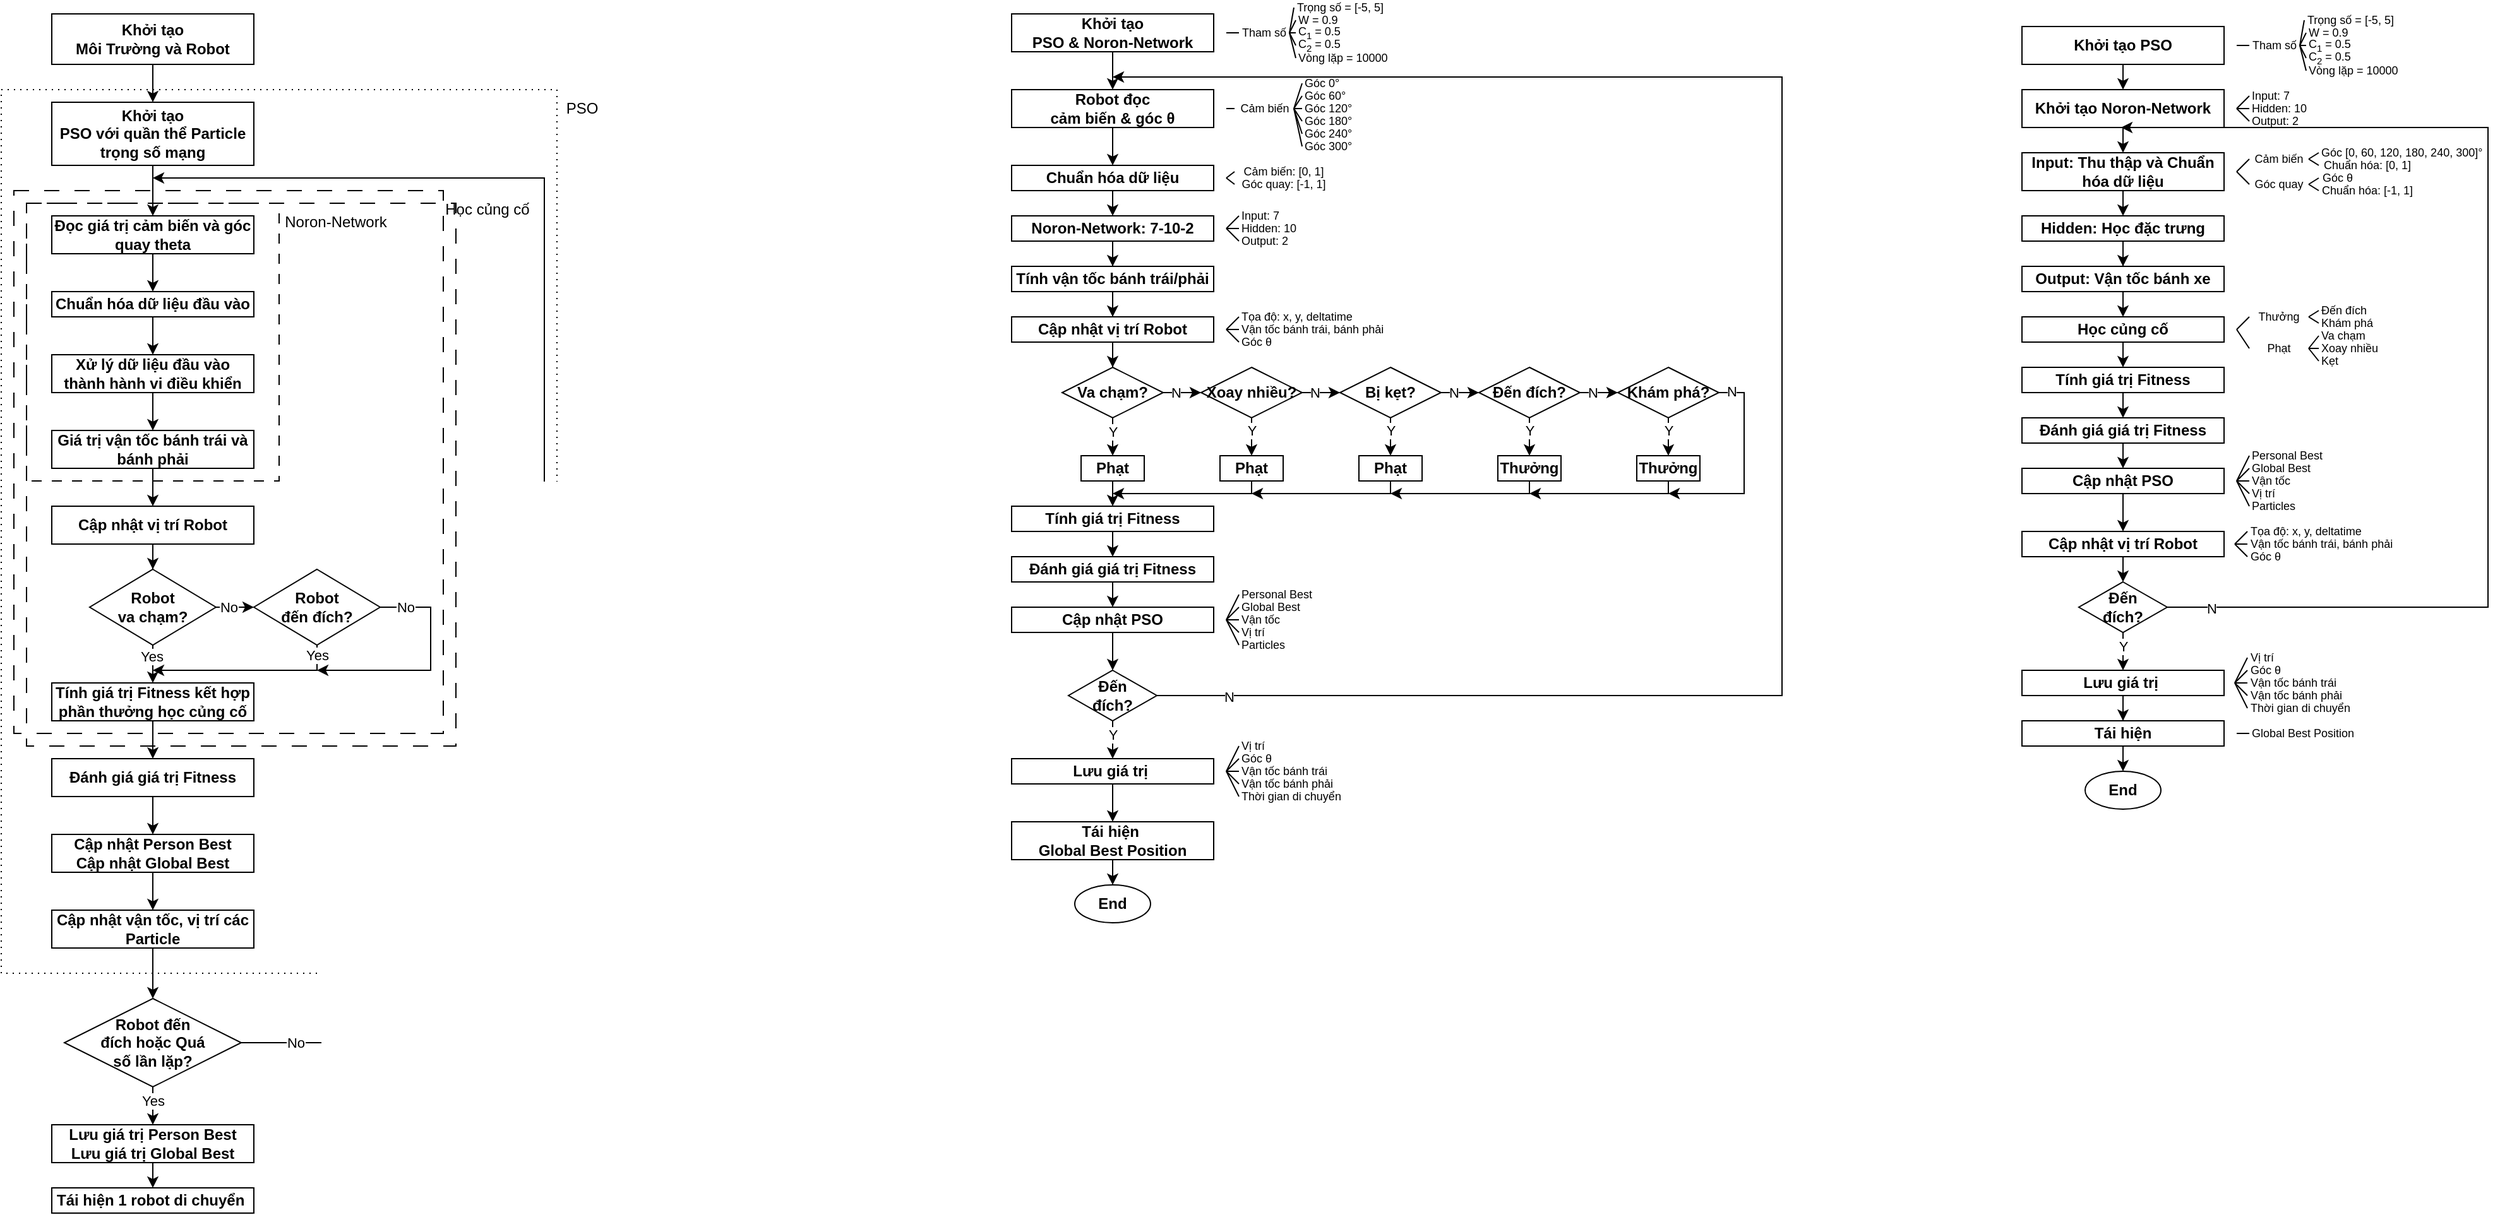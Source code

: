 <mxfile version="26.0.9">
  <diagram name="Page-1" id="3lxIkmzwMY0ZRkVxXDga">
    <mxGraphModel dx="2127" dy="1460" grid="1" gridSize="10" guides="1" tooltips="0" connect="1" arrows="1" fold="1" page="1" pageScale="1" pageWidth="827" pageHeight="1169" math="0" shadow="0">
      <root>
        <mxCell id="0" />
        <mxCell id="1" parent="0" />
        <mxCell id="VR1VkEXdiuEiRVz9DED_-40" value="" style="rounded=0;whiteSpace=wrap;html=1;fillColor=none;dashed=1;dashPattern=12 12;movable=1;resizable=1;rotatable=1;deletable=1;editable=1;locked=0;connectable=1;" parent="1" vertex="1">
          <mxGeometry x="980" y="230" width="340" height="430" as="geometry" />
        </mxCell>
        <mxCell id="uLAF5I2Ojfrv8DgKdzIp-61" value="" style="rounded=0;whiteSpace=wrap;html=1;fillColor=none;dashed=1;dashPattern=1 4;movable=1;resizable=1;rotatable=1;deletable=1;editable=1;locked=0;connectable=1;" parent="1" vertex="1">
          <mxGeometry x="960" y="140" width="440" height="700" as="geometry" />
        </mxCell>
        <mxCell id="uLAF5I2Ojfrv8DgKdzIp-42" value="" style="rounded=0;whiteSpace=wrap;html=1;fillColor=none;dashed=1;dashPattern=12 12;movable=1;resizable=1;rotatable=1;deletable=1;editable=1;locked=0;connectable=1;" parent="1" vertex="1">
          <mxGeometry x="970" y="220" width="340" height="430" as="geometry" />
        </mxCell>
        <mxCell id="uLAF5I2Ojfrv8DgKdzIp-28" value="" style="rounded=0;whiteSpace=wrap;html=1;fillColor=none;dashed=1;dashPattern=8 8;" parent="1" vertex="1">
          <mxGeometry x="980" y="230" width="200" height="220" as="geometry" />
        </mxCell>
        <mxCell id="uLAF5I2Ojfrv8DgKdzIp-9" style="edgeStyle=orthogonalEdgeStyle;rounded=0;orthogonalLoop=1;jettySize=auto;html=1;exitX=0.5;exitY=1;exitDx=0;exitDy=0;entryX=0.5;entryY=0;entryDx=0;entryDy=0;" parent="1" source="uLAF5I2Ojfrv8DgKdzIp-6" target="uLAF5I2Ojfrv8DgKdzIp-8" edge="1">
          <mxGeometry relative="1" as="geometry" />
        </mxCell>
        <mxCell id="uLAF5I2Ojfrv8DgKdzIp-6" value="&lt;b&gt;Khởi tạo&lt;br&gt;Môi Trường và Robot&lt;/b&gt;" style="rounded=0;whiteSpace=wrap;html=1;" parent="1" vertex="1">
          <mxGeometry x="1000" y="80" width="160" height="40" as="geometry" />
        </mxCell>
        <mxCell id="uLAF5I2Ojfrv8DgKdzIp-17" style="edgeStyle=orthogonalEdgeStyle;rounded=0;orthogonalLoop=1;jettySize=auto;html=1;exitX=0.5;exitY=1;exitDx=0;exitDy=0;entryX=0.5;entryY=0;entryDx=0;entryDy=0;" parent="1" source="uLAF5I2Ojfrv8DgKdzIp-8" target="uLAF5I2Ojfrv8DgKdzIp-16" edge="1">
          <mxGeometry relative="1" as="geometry" />
        </mxCell>
        <mxCell id="uLAF5I2Ojfrv8DgKdzIp-8" value="&lt;b&gt;Khởi tạo&lt;br&gt;PSO với quần thể Particle trọng số mạng&lt;/b&gt;" style="rounded=0;whiteSpace=wrap;html=1;" parent="1" vertex="1">
          <mxGeometry x="1000" y="150" width="160" height="50" as="geometry" />
        </mxCell>
        <mxCell id="uLAF5I2Ojfrv8DgKdzIp-19" style="edgeStyle=orthogonalEdgeStyle;rounded=0;orthogonalLoop=1;jettySize=auto;html=1;exitX=0.5;exitY=1;exitDx=0;exitDy=0;" parent="1" source="uLAF5I2Ojfrv8DgKdzIp-16" target="uLAF5I2Ojfrv8DgKdzIp-18" edge="1">
          <mxGeometry relative="1" as="geometry" />
        </mxCell>
        <mxCell id="uLAF5I2Ojfrv8DgKdzIp-16" value="&lt;b&gt;Đọc giá trị cảm biến và góc quay theta&lt;/b&gt;" style="rounded=0;whiteSpace=wrap;html=1;" parent="1" vertex="1">
          <mxGeometry x="1000" y="240" width="160" height="30" as="geometry" />
        </mxCell>
        <mxCell id="uLAF5I2Ojfrv8DgKdzIp-23" style="edgeStyle=orthogonalEdgeStyle;rounded=0;orthogonalLoop=1;jettySize=auto;html=1;exitX=0.5;exitY=1;exitDx=0;exitDy=0;entryX=0.5;entryY=0;entryDx=0;entryDy=0;" parent="1" source="uLAF5I2Ojfrv8DgKdzIp-18" target="uLAF5I2Ojfrv8DgKdzIp-22" edge="1">
          <mxGeometry relative="1" as="geometry" />
        </mxCell>
        <mxCell id="uLAF5I2Ojfrv8DgKdzIp-18" value="&lt;b&gt;Chuẩn hóa dữ liệu đầu vào&lt;/b&gt;" style="rounded=0;whiteSpace=wrap;html=1;" parent="1" vertex="1">
          <mxGeometry x="1000" y="300" width="160" height="20" as="geometry" />
        </mxCell>
        <mxCell id="uLAF5I2Ojfrv8DgKdzIp-25" style="edgeStyle=orthogonalEdgeStyle;rounded=0;orthogonalLoop=1;jettySize=auto;html=1;entryX=0.5;entryY=0;entryDx=0;entryDy=0;" parent="1" source="uLAF5I2Ojfrv8DgKdzIp-22" target="uLAF5I2Ojfrv8DgKdzIp-24" edge="1">
          <mxGeometry relative="1" as="geometry" />
        </mxCell>
        <mxCell id="uLAF5I2Ojfrv8DgKdzIp-22" value="&lt;b&gt;Xử lý dữ liệu đầu vào thành hành vi điều khiển&lt;/b&gt;" style="rounded=0;whiteSpace=wrap;html=1;container=1;" parent="1" vertex="1">
          <mxGeometry x="1000" y="350" width="160" height="30" as="geometry" />
        </mxCell>
        <mxCell id="uLAF5I2Ojfrv8DgKdzIp-27" style="edgeStyle=orthogonalEdgeStyle;rounded=0;orthogonalLoop=1;jettySize=auto;html=1;entryX=0.5;entryY=0;entryDx=0;entryDy=0;" parent="1" source="uLAF5I2Ojfrv8DgKdzIp-24" target="uLAF5I2Ojfrv8DgKdzIp-26" edge="1">
          <mxGeometry relative="1" as="geometry" />
        </mxCell>
        <mxCell id="uLAF5I2Ojfrv8DgKdzIp-24" value="&lt;b&gt;Giá trị vận tốc bánh trái và bánh phải&lt;/b&gt;" style="rounded=0;whiteSpace=wrap;html=1;container=1;" parent="1" vertex="1">
          <mxGeometry x="1000" y="410" width="160" height="30" as="geometry" />
        </mxCell>
        <mxCell id="uLAF5I2Ojfrv8DgKdzIp-31" value="" style="edgeStyle=orthogonalEdgeStyle;rounded=0;orthogonalLoop=1;jettySize=auto;html=1;" parent="1" source="uLAF5I2Ojfrv8DgKdzIp-26" target="uLAF5I2Ojfrv8DgKdzIp-30" edge="1">
          <mxGeometry relative="1" as="geometry" />
        </mxCell>
        <mxCell id="uLAF5I2Ojfrv8DgKdzIp-26" value="&lt;b&gt;Cập nhật vị trí Robot&lt;/b&gt;" style="rounded=0;whiteSpace=wrap;html=1;container=1;" parent="1" vertex="1">
          <mxGeometry x="1000" y="470" width="160" height="30" as="geometry" />
        </mxCell>
        <mxCell id="uLAF5I2Ojfrv8DgKdzIp-29" value="Noron-Network" style="text;html=1;align=center;verticalAlign=middle;whiteSpace=wrap;rounded=0;" parent="1" vertex="1">
          <mxGeometry x="1180" y="230" width="90" height="30" as="geometry" />
        </mxCell>
        <mxCell id="uLAF5I2Ojfrv8DgKdzIp-33" value="" style="edgeStyle=orthogonalEdgeStyle;rounded=0;orthogonalLoop=1;jettySize=auto;html=1;" parent="1" source="uLAF5I2Ojfrv8DgKdzIp-30" target="uLAF5I2Ojfrv8DgKdzIp-32" edge="1">
          <mxGeometry relative="1" as="geometry" />
        </mxCell>
        <mxCell id="uLAF5I2Ojfrv8DgKdzIp-39" value="No" style="edgeLabel;html=1;align=center;verticalAlign=middle;resizable=0;points=[];" parent="uLAF5I2Ojfrv8DgKdzIp-33" vertex="1" connectable="0">
          <mxGeometry x="-0.608" relative="1" as="geometry">
            <mxPoint as="offset" />
          </mxGeometry>
        </mxCell>
        <mxCell id="uLAF5I2Ojfrv8DgKdzIp-36" style="edgeStyle=orthogonalEdgeStyle;rounded=0;orthogonalLoop=1;jettySize=auto;html=1;exitX=0.5;exitY=1;exitDx=0;exitDy=0;entryX=0.5;entryY=0;entryDx=0;entryDy=0;" parent="1" source="uLAF5I2Ojfrv8DgKdzIp-30" target="uLAF5I2Ojfrv8DgKdzIp-35" edge="1">
          <mxGeometry relative="1" as="geometry" />
        </mxCell>
        <mxCell id="uLAF5I2Ojfrv8DgKdzIp-38" value="Yes" style="edgeLabel;html=1;align=center;verticalAlign=middle;resizable=0;points=[];" parent="uLAF5I2Ojfrv8DgKdzIp-36" vertex="1" connectable="0">
          <mxGeometry x="-0.448" y="-1" relative="1" as="geometry">
            <mxPoint as="offset" />
          </mxGeometry>
        </mxCell>
        <mxCell id="uLAF5I2Ojfrv8DgKdzIp-30" value="Robot&lt;br&gt;va chạm?" style="rhombus;whiteSpace=wrap;html=1;rounded=0;fontStyle=1" parent="1" vertex="1">
          <mxGeometry x="1030" y="520" width="100" height="60" as="geometry" />
        </mxCell>
        <mxCell id="uLAF5I2Ojfrv8DgKdzIp-34" style="edgeStyle=orthogonalEdgeStyle;rounded=0;orthogonalLoop=1;jettySize=auto;html=1;" parent="1" source="uLAF5I2Ojfrv8DgKdzIp-32" edge="1">
          <mxGeometry relative="1" as="geometry">
            <mxPoint x="1210" y="600" as="targetPoint" />
            <Array as="points">
              <mxPoint x="1300" y="550" />
              <mxPoint x="1300" y="600" />
            </Array>
          </mxGeometry>
        </mxCell>
        <mxCell id="uLAF5I2Ojfrv8DgKdzIp-41" value="No" style="edgeLabel;html=1;align=center;verticalAlign=middle;resizable=0;points=[];" parent="uLAF5I2Ojfrv8DgKdzIp-34" vertex="1" connectable="0">
          <mxGeometry x="-0.723" relative="1" as="geometry">
            <mxPoint x="-5" as="offset" />
          </mxGeometry>
        </mxCell>
        <mxCell id="uLAF5I2Ojfrv8DgKdzIp-37" style="edgeStyle=orthogonalEdgeStyle;rounded=0;orthogonalLoop=1;jettySize=auto;html=1;exitX=0.5;exitY=1;exitDx=0;exitDy=0;" parent="1" source="uLAF5I2Ojfrv8DgKdzIp-32" edge="1">
          <mxGeometry relative="1" as="geometry">
            <mxPoint x="1080" y="600" as="targetPoint" />
            <Array as="points">
              <mxPoint x="1210" y="600" />
            </Array>
          </mxGeometry>
        </mxCell>
        <mxCell id="uLAF5I2Ojfrv8DgKdzIp-40" value="Yes" style="edgeLabel;html=1;align=center;verticalAlign=middle;resizable=0;points=[];" parent="uLAF5I2Ojfrv8DgKdzIp-37" vertex="1" connectable="0">
          <mxGeometry x="-0.893" relative="1" as="geometry">
            <mxPoint as="offset" />
          </mxGeometry>
        </mxCell>
        <mxCell id="uLAF5I2Ojfrv8DgKdzIp-32" value="&lt;b&gt;Robot&lt;/b&gt;&lt;div&gt;&lt;b&gt;đến đích?&lt;/b&gt;&lt;/div&gt;" style="rhombus;whiteSpace=wrap;html=1;rounded=0;" parent="1" vertex="1">
          <mxGeometry x="1160" y="520" width="100" height="60" as="geometry" />
        </mxCell>
        <mxCell id="uLAF5I2Ojfrv8DgKdzIp-44" style="edgeStyle=orthogonalEdgeStyle;rounded=0;orthogonalLoop=1;jettySize=auto;html=1;exitX=0.5;exitY=1;exitDx=0;exitDy=0;entryX=0.5;entryY=0;entryDx=0;entryDy=0;" parent="1" source="uLAF5I2Ojfrv8DgKdzIp-35" target="VR1VkEXdiuEiRVz9DED_-37" edge="1">
          <mxGeometry relative="1" as="geometry">
            <mxPoint x="1080.412" y="680" as="targetPoint" />
          </mxGeometry>
        </mxCell>
        <mxCell id="uLAF5I2Ojfrv8DgKdzIp-35" value="&lt;b&gt;Tính giá trị Fitness kết hợp phần thưởng học củng cố&lt;/b&gt;" style="rounded=0;whiteSpace=wrap;html=1;container=1;" parent="1" vertex="1">
          <mxGeometry x="1000" y="610" width="160" height="30" as="geometry">
            <mxRectangle x="280" y="570" width="350" height="30" as="alternateBounds" />
          </mxGeometry>
        </mxCell>
        <mxCell id="uLAF5I2Ojfrv8DgKdzIp-43" value="Học củng cố" style="text;html=1;align=center;verticalAlign=middle;whiteSpace=wrap;rounded=0;" parent="1" vertex="1">
          <mxGeometry x="1310" y="220" width="70" height="30" as="geometry" />
        </mxCell>
        <mxCell id="uLAF5I2Ojfrv8DgKdzIp-47" style="edgeStyle=orthogonalEdgeStyle;rounded=0;orthogonalLoop=1;jettySize=auto;html=1;entryX=0.5;entryY=0;entryDx=0;entryDy=0;" parent="1" source="uLAF5I2Ojfrv8DgKdzIp-45" target="uLAF5I2Ojfrv8DgKdzIp-46" edge="1">
          <mxGeometry relative="1" as="geometry" />
        </mxCell>
        <mxCell id="uLAF5I2Ojfrv8DgKdzIp-45" value="&lt;b&gt;Cập nhật Person Best&lt;br&gt;Cập nhật Global Best&lt;/b&gt;" style="rounded=0;whiteSpace=wrap;html=1;container=1;" parent="1" vertex="1">
          <mxGeometry x="1000" y="730" width="160" height="30" as="geometry">
            <mxRectangle x="280" y="570" width="350" height="30" as="alternateBounds" />
          </mxGeometry>
        </mxCell>
        <mxCell id="uLAF5I2Ojfrv8DgKdzIp-49" value="" style="edgeStyle=orthogonalEdgeStyle;rounded=0;orthogonalLoop=1;jettySize=auto;html=1;" parent="1" source="uLAF5I2Ojfrv8DgKdzIp-46" target="uLAF5I2Ojfrv8DgKdzIp-48" edge="1">
          <mxGeometry relative="1" as="geometry" />
        </mxCell>
        <mxCell id="uLAF5I2Ojfrv8DgKdzIp-46" value="&lt;b&gt;Cập nhật vận tốc, vị trí các Particle&lt;/b&gt;" style="rounded=0;whiteSpace=wrap;html=1;container=1;" parent="1" vertex="1">
          <mxGeometry x="1000" y="790" width="160" height="30" as="geometry">
            <mxRectangle x="280" y="570" width="350" height="30" as="alternateBounds" />
          </mxGeometry>
        </mxCell>
        <mxCell id="uLAF5I2Ojfrv8DgKdzIp-50" style="edgeStyle=orthogonalEdgeStyle;rounded=0;orthogonalLoop=1;jettySize=auto;html=1;exitX=1;exitY=0.5;exitDx=0;exitDy=0;movable=1;resizable=1;rotatable=1;deletable=1;editable=1;locked=0;connectable=1;" parent="1" source="uLAF5I2Ojfrv8DgKdzIp-48" edge="1">
          <mxGeometry relative="1" as="geometry">
            <mxPoint x="1080" y="210" as="targetPoint" />
            <Array as="points">
              <mxPoint x="1390" y="895" />
              <mxPoint x="1390" y="210" />
            </Array>
          </mxGeometry>
        </mxCell>
        <mxCell id="uLAF5I2Ojfrv8DgKdzIp-51" value="No" style="edgeLabel;html=1;align=center;verticalAlign=middle;resizable=0;points=[];" parent="uLAF5I2Ojfrv8DgKdzIp-50" vertex="1" connectable="0">
          <mxGeometry x="-0.931" y="2" relative="1" as="geometry">
            <mxPoint y="2" as="offset" />
          </mxGeometry>
        </mxCell>
        <mxCell id="uLAF5I2Ojfrv8DgKdzIp-52" style="edgeStyle=orthogonalEdgeStyle;rounded=0;orthogonalLoop=1;jettySize=auto;html=1;exitX=0.5;exitY=1;exitDx=0;exitDy=0;entryX=0.5;entryY=0;entryDx=0;entryDy=0;" parent="1" source="uLAF5I2Ojfrv8DgKdzIp-48" target="uLAF5I2Ojfrv8DgKdzIp-53" edge="1">
          <mxGeometry relative="1" as="geometry">
            <mxPoint x="1079.96" y="990" as="targetPoint" />
          </mxGeometry>
        </mxCell>
        <mxCell id="uLAF5I2Ojfrv8DgKdzIp-60" value="Yes" style="edgeLabel;html=1;align=center;verticalAlign=middle;resizable=0;points=[];" parent="uLAF5I2Ojfrv8DgKdzIp-52" vertex="1" connectable="0">
          <mxGeometry x="-0.267" y="-2" relative="1" as="geometry">
            <mxPoint x="2" as="offset" />
          </mxGeometry>
        </mxCell>
        <mxCell id="uLAF5I2Ojfrv8DgKdzIp-48" value="&lt;b&gt;Robot đến&lt;br&gt;đích&amp;nbsp;&lt;span style=&quot;background-color: transparent; color: light-dark(rgb(0, 0, 0), rgb(255, 255, 255));&quot;&gt;hoặc&amp;nbsp;&lt;/span&gt;&lt;span style=&quot;background-color: transparent; color: light-dark(rgb(0, 0, 0), rgb(255, 255, 255));&quot;&gt;Quá &lt;br&gt;số lần lặp?&lt;/span&gt;&lt;/b&gt;" style="rhombus;whiteSpace=wrap;html=1;rounded=0;" parent="1" vertex="1">
          <mxGeometry x="1010" y="860" width="140" height="70" as="geometry" />
        </mxCell>
        <mxCell id="uLAF5I2Ojfrv8DgKdzIp-58" style="edgeStyle=orthogonalEdgeStyle;rounded=0;orthogonalLoop=1;jettySize=auto;html=1;exitX=0.5;exitY=1;exitDx=0;exitDy=0;entryX=0.5;entryY=0;entryDx=0;entryDy=0;" parent="1" source="uLAF5I2Ojfrv8DgKdzIp-53" target="uLAF5I2Ojfrv8DgKdzIp-56" edge="1">
          <mxGeometry relative="1" as="geometry" />
        </mxCell>
        <mxCell id="uLAF5I2Ojfrv8DgKdzIp-53" value="&lt;b&gt;Lưu giá trị Person Best&lt;br&gt;Lưu giá trị Global Best&lt;/b&gt;" style="rounded=0;whiteSpace=wrap;html=1;container=1;" parent="1" vertex="1">
          <mxGeometry x="1000" y="960" width="160" height="30" as="geometry">
            <mxRectangle x="280" y="570" width="350" height="30" as="alternateBounds" />
          </mxGeometry>
        </mxCell>
        <mxCell id="uLAF5I2Ojfrv8DgKdzIp-56" value="&lt;b&gt;Tái hiện 1 robot di chuyển&amp;nbsp;&lt;/b&gt;" style="rounded=0;whiteSpace=wrap;html=1;container=1;" parent="1" vertex="1">
          <mxGeometry x="1000" y="1010" width="160" height="20" as="geometry">
            <mxRectangle x="280" y="570" width="350" height="30" as="alternateBounds" />
          </mxGeometry>
        </mxCell>
        <mxCell id="uLAF5I2Ojfrv8DgKdzIp-62" value="PSO" style="text;html=1;align=center;verticalAlign=middle;whiteSpace=wrap;rounded=0;" parent="1" vertex="1">
          <mxGeometry x="1400" y="140" width="40" height="30" as="geometry" />
        </mxCell>
        <mxCell id="VR1VkEXdiuEiRVz9DED_-38" style="edgeStyle=orthogonalEdgeStyle;rounded=0;orthogonalLoop=1;jettySize=auto;html=1;exitX=0.5;exitY=1;exitDx=0;exitDy=0;entryX=0.5;entryY=0;entryDx=0;entryDy=0;" parent="1" source="VR1VkEXdiuEiRVz9DED_-37" target="uLAF5I2Ojfrv8DgKdzIp-45" edge="1">
          <mxGeometry relative="1" as="geometry" />
        </mxCell>
        <mxCell id="VR1VkEXdiuEiRVz9DED_-37" value="&lt;b&gt;Đánh giá giá trị Fitness&lt;/b&gt;" style="rounded=0;whiteSpace=wrap;html=1;container=1;" parent="1" vertex="1">
          <mxGeometry x="1000" y="670" width="160" height="30" as="geometry">
            <mxRectangle x="280" y="570" width="350" height="30" as="alternateBounds" />
          </mxGeometry>
        </mxCell>
        <mxCell id="VR1VkEXdiuEiRVz9DED_-44" style="edgeStyle=orthogonalEdgeStyle;rounded=0;orthogonalLoop=1;jettySize=auto;html=1;exitX=0.5;exitY=1;exitDx=0;exitDy=0;entryX=0.5;entryY=0;entryDx=0;entryDy=0;" parent="1" source="VR1VkEXdiuEiRVz9DED_-45" target="VR1VkEXdiuEiRVz9DED_-47" edge="1">
          <mxGeometry relative="1" as="geometry" />
        </mxCell>
        <mxCell id="VR1VkEXdiuEiRVz9DED_-45" value="&lt;b&gt;Khởi tạo&lt;br&gt;PSO &amp;amp; Noron-Network&lt;/b&gt;" style="rounded=0;whiteSpace=wrap;html=1;" parent="1" vertex="1">
          <mxGeometry x="1760" y="80" width="160" height="30" as="geometry" />
        </mxCell>
        <mxCell id="VR1VkEXdiuEiRVz9DED_-46" style="edgeStyle=orthogonalEdgeStyle;rounded=0;orthogonalLoop=1;jettySize=auto;html=1;exitX=0.5;exitY=1;exitDx=0;exitDy=0;" parent="1" source="VR1VkEXdiuEiRVz9DED_-47" target="VR1VkEXdiuEiRVz9DED_-49" edge="1">
          <mxGeometry relative="1" as="geometry" />
        </mxCell>
        <mxCell id="VR1VkEXdiuEiRVz9DED_-47" value="&lt;b&gt;Robot đọc&lt;br&gt;cảm biến &amp;amp; góc θ&lt;/b&gt;" style="rounded=0;whiteSpace=wrap;html=1;" parent="1" vertex="1">
          <mxGeometry x="1760" y="140" width="160" height="30" as="geometry" />
        </mxCell>
        <mxCell id="VR1VkEXdiuEiRVz9DED_-48" style="edgeStyle=orthogonalEdgeStyle;rounded=0;orthogonalLoop=1;jettySize=auto;html=1;exitX=0.5;exitY=1;exitDx=0;exitDy=0;entryX=0.5;entryY=0;entryDx=0;entryDy=0;" parent="1" source="VR1VkEXdiuEiRVz9DED_-49" target="VR1VkEXdiuEiRVz9DED_-51" edge="1">
          <mxGeometry relative="1" as="geometry" />
        </mxCell>
        <mxCell id="VR1VkEXdiuEiRVz9DED_-49" value="&lt;b&gt;Chuẩn hóa dữ liệu&lt;/b&gt;" style="rounded=0;whiteSpace=wrap;html=1;" parent="1" vertex="1">
          <mxGeometry x="1760" y="200" width="160" height="20" as="geometry" />
        </mxCell>
        <mxCell id="VR1VkEXdiuEiRVz9DED_-50" style="edgeStyle=orthogonalEdgeStyle;rounded=0;orthogonalLoop=1;jettySize=auto;html=1;entryX=0.5;entryY=0;entryDx=0;entryDy=0;" parent="1" source="VR1VkEXdiuEiRVz9DED_-51" target="VR1VkEXdiuEiRVz9DED_-53" edge="1">
          <mxGeometry relative="1" as="geometry" />
        </mxCell>
        <mxCell id="VR1VkEXdiuEiRVz9DED_-51" value="&lt;b&gt;Noron-Network: 7-10-2&lt;/b&gt;" style="rounded=0;whiteSpace=wrap;html=1;container=1;" parent="1" vertex="1">
          <mxGeometry x="1760" y="240" width="160" height="20" as="geometry" />
        </mxCell>
        <mxCell id="VR1VkEXdiuEiRVz9DED_-52" style="edgeStyle=orthogonalEdgeStyle;rounded=0;orthogonalLoop=1;jettySize=auto;html=1;entryX=0.5;entryY=0;entryDx=0;entryDy=0;" parent="1" source="VR1VkEXdiuEiRVz9DED_-53" target="VR1VkEXdiuEiRVz9DED_-55" edge="1">
          <mxGeometry relative="1" as="geometry" />
        </mxCell>
        <mxCell id="VR1VkEXdiuEiRVz9DED_-53" value="&lt;b&gt;Tính vận tốc bánh trái/phải&lt;/b&gt;" style="rounded=0;whiteSpace=wrap;html=1;container=1;" parent="1" vertex="1">
          <mxGeometry x="1760" y="280" width="160" height="20" as="geometry" />
        </mxCell>
        <mxCell id="VR1VkEXdiuEiRVz9DED_-54" value="" style="edgeStyle=orthogonalEdgeStyle;rounded=0;orthogonalLoop=1;jettySize=auto;html=1;" parent="1" source="VR1VkEXdiuEiRVz9DED_-55" target="VR1VkEXdiuEiRVz9DED_-61" edge="1">
          <mxGeometry relative="1" as="geometry" />
        </mxCell>
        <mxCell id="VR1VkEXdiuEiRVz9DED_-55" value="&lt;b&gt;Cập nhật vị trí Robot&lt;/b&gt;" style="rounded=0;whiteSpace=wrap;html=1;container=1;" parent="1" vertex="1">
          <mxGeometry x="1760" y="320" width="160" height="20" as="geometry" />
        </mxCell>
        <mxCell id="VR1VkEXdiuEiRVz9DED_-57" value="" style="edgeStyle=orthogonalEdgeStyle;rounded=0;orthogonalLoop=1;jettySize=auto;html=1;" parent="1" source="VR1VkEXdiuEiRVz9DED_-61" target="VR1VkEXdiuEiRVz9DED_-66" edge="1">
          <mxGeometry relative="1" as="geometry" />
        </mxCell>
        <mxCell id="VR1VkEXdiuEiRVz9DED_-58" value="N" style="edgeLabel;html=1;align=center;verticalAlign=middle;resizable=0;points=[];" parent="VR1VkEXdiuEiRVz9DED_-57" vertex="1" connectable="0">
          <mxGeometry x="-0.608" relative="1" as="geometry">
            <mxPoint as="offset" />
          </mxGeometry>
        </mxCell>
        <mxCell id="VR1VkEXdiuEiRVz9DED_-59" style="edgeStyle=orthogonalEdgeStyle;rounded=0;orthogonalLoop=1;jettySize=auto;html=1;exitX=0.5;exitY=1;exitDx=0;exitDy=0;entryX=0.5;entryY=0;entryDx=0;entryDy=0;" parent="1" source="VR1VkEXdiuEiRVz9DED_-61" target="Ion8quQvaWu1ZPB2hDJA-17" edge="1">
          <mxGeometry relative="1" as="geometry">
            <mxPoint x="1840" y="450" as="targetPoint" />
          </mxGeometry>
        </mxCell>
        <mxCell id="VR1VkEXdiuEiRVz9DED_-60" value="Y" style="edgeLabel;html=1;align=center;verticalAlign=middle;resizable=0;points=[];" parent="VR1VkEXdiuEiRVz9DED_-59" vertex="1" connectable="0">
          <mxGeometry x="-0.448" y="-1" relative="1" as="geometry">
            <mxPoint x="1" y="2" as="offset" />
          </mxGeometry>
        </mxCell>
        <mxCell id="VR1VkEXdiuEiRVz9DED_-61" value="Va chạm?" style="rhombus;whiteSpace=wrap;html=1;rounded=0;fontStyle=1" parent="1" vertex="1">
          <mxGeometry x="1800" y="360" width="80" height="40" as="geometry" />
        </mxCell>
        <mxCell id="Ion8quQvaWu1ZPB2hDJA-19" style="edgeStyle=orthogonalEdgeStyle;rounded=0;orthogonalLoop=1;jettySize=auto;html=1;exitX=0.5;exitY=1;exitDx=0;exitDy=0;entryX=0.5;entryY=0;entryDx=0;entryDy=0;" parent="1" source="VR1VkEXdiuEiRVz9DED_-66" target="Ion8quQvaWu1ZPB2hDJA-18" edge="1">
          <mxGeometry relative="1" as="geometry" />
        </mxCell>
        <mxCell id="Ion8quQvaWu1ZPB2hDJA-20" value="Y" style="edgeLabel;html=1;align=center;verticalAlign=middle;resizable=0;points=[];" parent="Ion8quQvaWu1ZPB2hDJA-19" vertex="1" connectable="0">
          <mxGeometry x="-0.534" y="-2" relative="1" as="geometry">
            <mxPoint x="2" y="3" as="offset" />
          </mxGeometry>
        </mxCell>
        <mxCell id="Ion8quQvaWu1ZPB2hDJA-22" style="edgeStyle=orthogonalEdgeStyle;rounded=0;orthogonalLoop=1;jettySize=auto;html=1;exitX=1;exitY=0.5;exitDx=0;exitDy=0;entryX=0;entryY=0.5;entryDx=0;entryDy=0;" parent="1" source="VR1VkEXdiuEiRVz9DED_-66" target="Ion8quQvaWu1ZPB2hDJA-21" edge="1">
          <mxGeometry relative="1" as="geometry" />
        </mxCell>
        <mxCell id="Ion8quQvaWu1ZPB2hDJA-23" value="N" style="edgeLabel;html=1;align=center;verticalAlign=middle;resizable=0;points=[];" parent="Ion8quQvaWu1ZPB2hDJA-22" vertex="1" connectable="0">
          <mxGeometry x="-0.459" relative="1" as="geometry">
            <mxPoint x="2" as="offset" />
          </mxGeometry>
        </mxCell>
        <mxCell id="VR1VkEXdiuEiRVz9DED_-66" value="&lt;b&gt;Xoay nhiều?&lt;/b&gt;" style="rhombus;whiteSpace=wrap;html=1;rounded=0;" parent="1" vertex="1">
          <mxGeometry x="1910" y="360" width="80" height="40" as="geometry" />
        </mxCell>
        <mxCell id="VR1VkEXdiuEiRVz9DED_-67" style="edgeStyle=orthogonalEdgeStyle;rounded=0;orthogonalLoop=1;jettySize=auto;html=1;exitX=0.5;exitY=1;exitDx=0;exitDy=0;entryX=0.5;entryY=0;entryDx=0;entryDy=0;" parent="1" source="VR1VkEXdiuEiRVz9DED_-68" target="VR1VkEXdiuEiRVz9DED_-84" edge="1">
          <mxGeometry relative="1" as="geometry">
            <mxPoint x="1840.412" y="580" as="targetPoint" />
          </mxGeometry>
        </mxCell>
        <mxCell id="VR1VkEXdiuEiRVz9DED_-68" value="&lt;b&gt;Tính giá trị Fitness&lt;/b&gt;" style="rounded=0;whiteSpace=wrap;html=1;container=1;" parent="1" vertex="1">
          <mxGeometry x="1760" y="470" width="160" height="20" as="geometry">
            <mxRectangle x="1830" y="570" width="350" height="30" as="alternateBounds" />
          </mxGeometry>
        </mxCell>
        <mxCell id="VR1VkEXdiuEiRVz9DED_-70" style="edgeStyle=orthogonalEdgeStyle;rounded=0;orthogonalLoop=1;jettySize=auto;html=1;entryX=0.5;entryY=0;entryDx=0;entryDy=0;" parent="1" source="VR1VkEXdiuEiRVz9DED_-71" target="VR1VkEXdiuEiRVz9DED_-78" edge="1">
          <mxGeometry relative="1" as="geometry">
            <mxPoint x="1840" y="600" as="targetPoint" />
          </mxGeometry>
        </mxCell>
        <mxCell id="VR1VkEXdiuEiRVz9DED_-71" value="&lt;b&gt;Cập nhật PSO&lt;/b&gt;" style="rounded=0;whiteSpace=wrap;html=1;container=1;" parent="1" vertex="1">
          <mxGeometry x="1760" y="550" width="160" height="20" as="geometry">
            <mxRectangle x="280" y="570" width="350" height="30" as="alternateBounds" />
          </mxGeometry>
        </mxCell>
        <mxCell id="VR1VkEXdiuEiRVz9DED_-74" style="edgeStyle=orthogonalEdgeStyle;rounded=0;orthogonalLoop=1;jettySize=auto;html=1;exitX=1;exitY=0.5;exitDx=0;exitDy=0;movable=1;resizable=1;rotatable=1;deletable=1;editable=1;locked=0;connectable=1;" parent="1" source="VR1VkEXdiuEiRVz9DED_-78" edge="1">
          <mxGeometry relative="1" as="geometry">
            <mxPoint x="1840" y="130" as="targetPoint" />
            <Array as="points">
              <mxPoint x="2370" y="620" />
              <mxPoint x="2370" y="130" />
            </Array>
          </mxGeometry>
        </mxCell>
        <mxCell id="Ion8quQvaWu1ZPB2hDJA-48" value="N" style="edgeLabel;html=1;align=center;verticalAlign=middle;resizable=0;points=[];" parent="VR1VkEXdiuEiRVz9DED_-74" vertex="1" connectable="0">
          <mxGeometry x="-0.925" y="-1" relative="1" as="geometry">
            <mxPoint as="offset" />
          </mxGeometry>
        </mxCell>
        <mxCell id="VR1VkEXdiuEiRVz9DED_-76" style="edgeStyle=orthogonalEdgeStyle;rounded=0;orthogonalLoop=1;jettySize=auto;html=1;exitX=0.5;exitY=1;exitDx=0;exitDy=0;entryX=0.5;entryY=0;entryDx=0;entryDy=0;" parent="1" source="VR1VkEXdiuEiRVz9DED_-78" target="VR1VkEXdiuEiRVz9DED_-80" edge="1">
          <mxGeometry relative="1" as="geometry">
            <mxPoint x="1839.96" y="890" as="targetPoint" />
          </mxGeometry>
        </mxCell>
        <mxCell id="VR1VkEXdiuEiRVz9DED_-77" value="Y" style="edgeLabel;html=1;align=center;verticalAlign=middle;resizable=0;points=[];" parent="VR1VkEXdiuEiRVz9DED_-76" vertex="1" connectable="0">
          <mxGeometry x="-0.267" y="-2" relative="1" as="geometry">
            <mxPoint x="2" as="offset" />
          </mxGeometry>
        </mxCell>
        <mxCell id="VR1VkEXdiuEiRVz9DED_-78" value="&lt;b&gt;Đến&lt;br&gt;đích&lt;span style=&quot;background-color: transparent; color: light-dark(rgb(0, 0, 0), rgb(255, 255, 255));&quot;&gt;?&lt;/span&gt;&lt;/b&gt;" style="rhombus;whiteSpace=wrap;html=1;rounded=0;" parent="1" vertex="1">
          <mxGeometry x="1805" y="600" width="70" height="40" as="geometry" />
        </mxCell>
        <mxCell id="VR1VkEXdiuEiRVz9DED_-79" style="edgeStyle=orthogonalEdgeStyle;rounded=0;orthogonalLoop=1;jettySize=auto;html=1;exitX=0.5;exitY=1;exitDx=0;exitDy=0;entryX=0.5;entryY=0;entryDx=0;entryDy=0;" parent="1" source="VR1VkEXdiuEiRVz9DED_-80" target="VR1VkEXdiuEiRVz9DED_-81" edge="1">
          <mxGeometry relative="1" as="geometry" />
        </mxCell>
        <mxCell id="VR1VkEXdiuEiRVz9DED_-80" value="&lt;b&gt;Lưu giá trị&amp;nbsp;&lt;/b&gt;" style="rounded=0;whiteSpace=wrap;html=1;container=1;" parent="1" vertex="1">
          <mxGeometry x="1760" y="670" width="160" height="20" as="geometry">
            <mxRectangle x="280" y="570" width="350" height="30" as="alternateBounds" />
          </mxGeometry>
        </mxCell>
        <mxCell id="Ion8quQvaWu1ZPB2hDJA-51" style="edgeStyle=orthogonalEdgeStyle;rounded=0;orthogonalLoop=1;jettySize=auto;html=1;exitX=0.5;exitY=1;exitDx=0;exitDy=0;entryX=0.5;entryY=0;entryDx=0;entryDy=0;" parent="1" source="VR1VkEXdiuEiRVz9DED_-81" target="Ion8quQvaWu1ZPB2hDJA-50" edge="1">
          <mxGeometry relative="1" as="geometry" />
        </mxCell>
        <mxCell id="VR1VkEXdiuEiRVz9DED_-81" value="&lt;b&gt;Tái hiện&amp;nbsp;&lt;/b&gt;&lt;div&gt;&lt;b&gt;Global Best Position&lt;/b&gt;&lt;/div&gt;" style="rounded=0;whiteSpace=wrap;html=1;container=1;" parent="1" vertex="1">
          <mxGeometry x="1760" y="720" width="160" height="30" as="geometry">
            <mxRectangle x="280" y="570" width="350" height="30" as="alternateBounds" />
          </mxGeometry>
        </mxCell>
        <mxCell id="VR1VkEXdiuEiRVz9DED_-83" style="edgeStyle=orthogonalEdgeStyle;rounded=0;orthogonalLoop=1;jettySize=auto;html=1;exitX=0.5;exitY=1;exitDx=0;exitDy=0;entryX=0.5;entryY=0;entryDx=0;entryDy=0;" parent="1" source="VR1VkEXdiuEiRVz9DED_-84" target="VR1VkEXdiuEiRVz9DED_-71" edge="1">
          <mxGeometry relative="1" as="geometry" />
        </mxCell>
        <mxCell id="VR1VkEXdiuEiRVz9DED_-84" value="&lt;b&gt;Đánh giá giá trị Fitness&lt;/b&gt;" style="rounded=0;whiteSpace=wrap;html=1;container=1;" parent="1" vertex="1">
          <mxGeometry x="1760" y="510" width="160" height="20" as="geometry">
            <mxRectangle x="280" y="570" width="350" height="30" as="alternateBounds" />
          </mxGeometry>
        </mxCell>
        <mxCell id="Ion8quQvaWu1ZPB2hDJA-3" value="&lt;span&gt;Input: 7&lt;/span&gt;" style="text;html=1;align=left;verticalAlign=middle;whiteSpace=wrap;rounded=0;fontSize=9;fontStyle=0" parent="1" vertex="1">
          <mxGeometry x="1940" y="235" width="40" height="10" as="geometry" />
        </mxCell>
        <mxCell id="Ion8quQvaWu1ZPB2hDJA-4" value="&lt;span&gt;Hidden: 10&lt;/span&gt;" style="text;html=1;align=left;verticalAlign=middle;whiteSpace=wrap;rounded=0;fontSize=9;fontStyle=0" parent="1" vertex="1">
          <mxGeometry x="1940" y="245" width="50" height="10" as="geometry" />
        </mxCell>
        <mxCell id="Ion8quQvaWu1ZPB2hDJA-5" value="Output: 2" style="text;html=1;align=left;verticalAlign=middle;whiteSpace=wrap;rounded=0;fontSize=9;fontStyle=0" parent="1" vertex="1">
          <mxGeometry x="1940" y="255" width="40" height="10" as="geometry" />
        </mxCell>
        <mxCell id="Ion8quQvaWu1ZPB2hDJA-6" value="" style="endArrow=none;html=1;rounded=0;entryX=0;entryY=0.5;entryDx=0;entryDy=0;" parent="1" target="Ion8quQvaWu1ZPB2hDJA-3" edge="1">
          <mxGeometry width="50" height="50" relative="1" as="geometry">
            <mxPoint x="1930" y="250" as="sourcePoint" />
            <mxPoint x="2010" y="195" as="targetPoint" />
          </mxGeometry>
        </mxCell>
        <mxCell id="Ion8quQvaWu1ZPB2hDJA-7" value="" style="endArrow=none;html=1;rounded=0;entryX=0;entryY=0.5;entryDx=0;entryDy=0;" parent="1" target="Ion8quQvaWu1ZPB2hDJA-4" edge="1">
          <mxGeometry width="50" height="50" relative="1" as="geometry">
            <mxPoint x="1930" y="250" as="sourcePoint" />
            <mxPoint x="1950" y="240" as="targetPoint" />
          </mxGeometry>
        </mxCell>
        <mxCell id="Ion8quQvaWu1ZPB2hDJA-8" value="" style="endArrow=none;html=1;rounded=0;entryX=0;entryY=0.5;entryDx=0;entryDy=0;" parent="1" target="Ion8quQvaWu1ZPB2hDJA-5" edge="1">
          <mxGeometry width="50" height="50" relative="1" as="geometry">
            <mxPoint x="1930" y="250" as="sourcePoint" />
            <mxPoint x="1950" y="260" as="targetPoint" />
          </mxGeometry>
        </mxCell>
        <mxCell id="Ion8quQvaWu1ZPB2hDJA-42" style="edgeStyle=orthogonalEdgeStyle;rounded=0;orthogonalLoop=1;jettySize=auto;html=1;exitX=0.5;exitY=1;exitDx=0;exitDy=0;entryX=0.5;entryY=0;entryDx=0;entryDy=0;" parent="1" source="Ion8quQvaWu1ZPB2hDJA-17" target="VR1VkEXdiuEiRVz9DED_-68" edge="1">
          <mxGeometry relative="1" as="geometry" />
        </mxCell>
        <mxCell id="Ion8quQvaWu1ZPB2hDJA-17" value="&lt;b&gt;Phạt&lt;/b&gt;" style="rounded=0;whiteSpace=wrap;html=1;container=1;" parent="1" vertex="1">
          <mxGeometry x="1815" y="430" width="50" height="20" as="geometry" />
        </mxCell>
        <mxCell id="Ion8quQvaWu1ZPB2hDJA-43" style="edgeStyle=orthogonalEdgeStyle;rounded=0;orthogonalLoop=1;jettySize=auto;html=1;exitX=0.5;exitY=1;exitDx=0;exitDy=0;" parent="1" source="Ion8quQvaWu1ZPB2hDJA-18" edge="1">
          <mxGeometry relative="1" as="geometry">
            <mxPoint x="1840" y="460" as="targetPoint" />
            <Array as="points">
              <mxPoint x="1950" y="460" />
            </Array>
          </mxGeometry>
        </mxCell>
        <mxCell id="Ion8quQvaWu1ZPB2hDJA-18" value="&lt;b&gt;Phạt&lt;/b&gt;" style="rounded=0;whiteSpace=wrap;html=1;container=1;" parent="1" vertex="1">
          <mxGeometry x="1925" y="430" width="50" height="20" as="geometry" />
        </mxCell>
        <mxCell id="Ion8quQvaWu1ZPB2hDJA-21" value="&lt;b&gt;Bị kẹt?&lt;/b&gt;" style="rhombus;whiteSpace=wrap;html=1;rounded=0;" parent="1" vertex="1">
          <mxGeometry x="2020" y="360" width="80" height="40" as="geometry" />
        </mxCell>
        <mxCell id="Ion8quQvaWu1ZPB2hDJA-24" style="edgeStyle=orthogonalEdgeStyle;rounded=0;orthogonalLoop=1;jettySize=auto;html=1;exitX=0.5;exitY=1;exitDx=0;exitDy=0;entryX=0.5;entryY=0;entryDx=0;entryDy=0;" parent="1" source="Ion8quQvaWu1ZPB2hDJA-21" target="Ion8quQvaWu1ZPB2hDJA-26" edge="1">
          <mxGeometry relative="1" as="geometry">
            <mxPoint x="2060" y="390" as="sourcePoint" />
          </mxGeometry>
        </mxCell>
        <mxCell id="Ion8quQvaWu1ZPB2hDJA-25" value="Y" style="edgeLabel;html=1;align=center;verticalAlign=middle;resizable=0;points=[];" parent="Ion8quQvaWu1ZPB2hDJA-24" vertex="1" connectable="0">
          <mxGeometry x="-0.534" y="-2" relative="1" as="geometry">
            <mxPoint x="2" y="3" as="offset" />
          </mxGeometry>
        </mxCell>
        <mxCell id="Ion8quQvaWu1ZPB2hDJA-44" style="edgeStyle=orthogonalEdgeStyle;rounded=0;orthogonalLoop=1;jettySize=auto;html=1;exitX=0.5;exitY=1;exitDx=0;exitDy=0;" parent="1" source="Ion8quQvaWu1ZPB2hDJA-26" edge="1">
          <mxGeometry relative="1" as="geometry">
            <mxPoint x="1950" y="460.0" as="targetPoint" />
            <Array as="points">
              <mxPoint x="2060" y="460" />
            </Array>
          </mxGeometry>
        </mxCell>
        <mxCell id="Ion8quQvaWu1ZPB2hDJA-26" value="&lt;b&gt;Phạt&lt;/b&gt;" style="rounded=0;whiteSpace=wrap;html=1;container=1;" parent="1" vertex="1">
          <mxGeometry x="2035" y="430" width="50" height="20" as="geometry" />
        </mxCell>
        <mxCell id="Ion8quQvaWu1ZPB2hDJA-27" style="edgeStyle=orthogonalEdgeStyle;rounded=0;orthogonalLoop=1;jettySize=auto;html=1;exitX=1;exitY=0.5;exitDx=0;exitDy=0;entryX=0;entryY=0.5;entryDx=0;entryDy=0;" parent="1" source="Ion8quQvaWu1ZPB2hDJA-21" target="Ion8quQvaWu1ZPB2hDJA-29" edge="1">
          <mxGeometry relative="1" as="geometry">
            <mxPoint x="2100" y="380" as="sourcePoint" />
          </mxGeometry>
        </mxCell>
        <mxCell id="Ion8quQvaWu1ZPB2hDJA-28" value="N" style="edgeLabel;html=1;align=center;verticalAlign=middle;resizable=0;points=[];" parent="Ion8quQvaWu1ZPB2hDJA-27" vertex="1" connectable="0">
          <mxGeometry x="-0.459" relative="1" as="geometry">
            <mxPoint x="2" as="offset" />
          </mxGeometry>
        </mxCell>
        <mxCell id="Ion8quQvaWu1ZPB2hDJA-29" value="&lt;b&gt;Đến đích?&lt;/b&gt;" style="rhombus;whiteSpace=wrap;html=1;rounded=0;" parent="1" vertex="1">
          <mxGeometry x="2130" y="360" width="80" height="40" as="geometry" />
        </mxCell>
        <mxCell id="Ion8quQvaWu1ZPB2hDJA-30" style="edgeStyle=orthogonalEdgeStyle;rounded=0;orthogonalLoop=1;jettySize=auto;html=1;exitX=0.5;exitY=1;exitDx=0;exitDy=0;entryX=0.5;entryY=0;entryDx=0;entryDy=0;" parent="1" source="Ion8quQvaWu1ZPB2hDJA-29" target="Ion8quQvaWu1ZPB2hDJA-32" edge="1">
          <mxGeometry relative="1" as="geometry">
            <mxPoint x="2170" y="390" as="sourcePoint" />
          </mxGeometry>
        </mxCell>
        <mxCell id="Ion8quQvaWu1ZPB2hDJA-31" value="Y" style="edgeLabel;html=1;align=center;verticalAlign=middle;resizable=0;points=[];" parent="Ion8quQvaWu1ZPB2hDJA-30" vertex="1" connectable="0">
          <mxGeometry x="-0.534" y="-2" relative="1" as="geometry">
            <mxPoint x="2" y="3" as="offset" />
          </mxGeometry>
        </mxCell>
        <mxCell id="Ion8quQvaWu1ZPB2hDJA-45" style="edgeStyle=orthogonalEdgeStyle;rounded=0;orthogonalLoop=1;jettySize=auto;html=1;exitX=0.5;exitY=1;exitDx=0;exitDy=0;" parent="1" source="Ion8quQvaWu1ZPB2hDJA-32" edge="1">
          <mxGeometry relative="1" as="geometry">
            <mxPoint x="2060" y="460.0" as="targetPoint" />
            <Array as="points">
              <mxPoint x="2170" y="460" />
            </Array>
          </mxGeometry>
        </mxCell>
        <mxCell id="Ion8quQvaWu1ZPB2hDJA-32" value="&lt;b&gt;Thưởng&lt;/b&gt;" style="rounded=0;whiteSpace=wrap;html=1;container=1;" parent="1" vertex="1">
          <mxGeometry x="2145" y="430" width="50" height="20" as="geometry" />
        </mxCell>
        <mxCell id="Ion8quQvaWu1ZPB2hDJA-41" style="edgeStyle=orthogonalEdgeStyle;rounded=0;orthogonalLoop=1;jettySize=auto;html=1;exitX=1;exitY=0.5;exitDx=0;exitDy=0;" parent="1" source="Ion8quQvaWu1ZPB2hDJA-35" edge="1">
          <mxGeometry relative="1" as="geometry">
            <mxPoint x="2280" y="460" as="targetPoint" />
            <Array as="points">
              <mxPoint x="2340" y="380" />
              <mxPoint x="2340" y="460" />
            </Array>
          </mxGeometry>
        </mxCell>
        <mxCell id="Ion8quQvaWu1ZPB2hDJA-47" value="N" style="edgeLabel;html=1;align=center;verticalAlign=middle;resizable=0;points=[];" parent="Ion8quQvaWu1ZPB2hDJA-41" vertex="1" connectable="0">
          <mxGeometry x="-0.729" y="1" relative="1" as="geometry">
            <mxPoint x="-11" y="-3" as="offset" />
          </mxGeometry>
        </mxCell>
        <mxCell id="Ion8quQvaWu1ZPB2hDJA-35" value="&lt;b&gt;Khám phá?&lt;/b&gt;" style="rhombus;whiteSpace=wrap;html=1;rounded=0;" parent="1" vertex="1">
          <mxGeometry x="2240" y="360" width="80" height="40" as="geometry" />
        </mxCell>
        <mxCell id="Ion8quQvaWu1ZPB2hDJA-36" style="edgeStyle=orthogonalEdgeStyle;rounded=0;orthogonalLoop=1;jettySize=auto;html=1;exitX=0.5;exitY=1;exitDx=0;exitDy=0;entryX=0.5;entryY=0;entryDx=0;entryDy=0;" parent="1" source="Ion8quQvaWu1ZPB2hDJA-35" target="Ion8quQvaWu1ZPB2hDJA-38" edge="1">
          <mxGeometry relative="1" as="geometry">
            <mxPoint x="2270" y="390" as="sourcePoint" />
          </mxGeometry>
        </mxCell>
        <mxCell id="Ion8quQvaWu1ZPB2hDJA-37" value="Y" style="edgeLabel;html=1;align=center;verticalAlign=middle;resizable=0;points=[];" parent="Ion8quQvaWu1ZPB2hDJA-36" vertex="1" connectable="0">
          <mxGeometry x="-0.534" y="-2" relative="1" as="geometry">
            <mxPoint x="2" y="3" as="offset" />
          </mxGeometry>
        </mxCell>
        <mxCell id="Ion8quQvaWu1ZPB2hDJA-46" style="edgeStyle=orthogonalEdgeStyle;rounded=0;orthogonalLoop=1;jettySize=auto;html=1;exitX=0.5;exitY=1;exitDx=0;exitDy=0;" parent="1" source="Ion8quQvaWu1ZPB2hDJA-38" edge="1">
          <mxGeometry relative="1" as="geometry">
            <mxPoint x="2170" y="460.0" as="targetPoint" />
            <Array as="points">
              <mxPoint x="2280" y="460" />
            </Array>
          </mxGeometry>
        </mxCell>
        <mxCell id="Ion8quQvaWu1ZPB2hDJA-38" value="&lt;b&gt;Thưởng&lt;/b&gt;" style="rounded=0;whiteSpace=wrap;html=1;container=1;" parent="1" vertex="1">
          <mxGeometry x="2255" y="430" width="50" height="20" as="geometry" />
        </mxCell>
        <mxCell id="Ion8quQvaWu1ZPB2hDJA-39" style="edgeStyle=orthogonalEdgeStyle;rounded=0;orthogonalLoop=1;jettySize=auto;html=1;exitX=1;exitY=0.5;exitDx=0;exitDy=0;entryX=0;entryY=0.5;entryDx=0;entryDy=0;" parent="1" source="Ion8quQvaWu1ZPB2hDJA-29" target="Ion8quQvaWu1ZPB2hDJA-35" edge="1">
          <mxGeometry relative="1" as="geometry">
            <mxPoint x="2110" y="390" as="sourcePoint" />
            <mxPoint x="2140" y="390" as="targetPoint" />
            <Array as="points">
              <mxPoint x="2220" y="380" />
              <mxPoint x="2220" y="380" />
            </Array>
          </mxGeometry>
        </mxCell>
        <mxCell id="Ion8quQvaWu1ZPB2hDJA-40" value="N" style="edgeLabel;html=1;align=center;verticalAlign=middle;resizable=0;points=[];" parent="Ion8quQvaWu1ZPB2hDJA-39" vertex="1" connectable="0">
          <mxGeometry x="-0.459" relative="1" as="geometry">
            <mxPoint x="2" as="offset" />
          </mxGeometry>
        </mxCell>
        <mxCell id="Ion8quQvaWu1ZPB2hDJA-50" value="End" style="ellipse;whiteSpace=wrap;html=1;fontStyle=1" parent="1" vertex="1">
          <mxGeometry x="1810" y="770" width="60" height="30" as="geometry" />
        </mxCell>
        <mxCell id="Ion8quQvaWu1ZPB2hDJA-52" value="&lt;span&gt;Tham số&lt;/span&gt;" style="text;html=1;align=center;verticalAlign=middle;whiteSpace=wrap;rounded=0;fontSize=9;fontStyle=0" parent="1" vertex="1">
          <mxGeometry x="1940" y="90" width="40" height="10" as="geometry" />
        </mxCell>
        <mxCell id="Ion8quQvaWu1ZPB2hDJA-53" value="W = 0.9" style="text;html=1;align=left;verticalAlign=middle;whiteSpace=wrap;rounded=0;fontSize=9;fontStyle=0" parent="1" vertex="1">
          <mxGeometry x="1985" y="80" width="50" height="10" as="geometry" />
        </mxCell>
        <mxCell id="Ion8quQvaWu1ZPB2hDJA-54" value="C&lt;sub&gt;1&lt;/sub&gt; = 0.5" style="text;html=1;align=left;verticalAlign=middle;whiteSpace=wrap;rounded=0;fontSize=9;fontStyle=0" parent="1" vertex="1">
          <mxGeometry x="1985" y="90" width="50" height="10" as="geometry" />
        </mxCell>
        <mxCell id="Ion8quQvaWu1ZPB2hDJA-55" value="C&lt;sub&gt;2&lt;/sub&gt; = 0.5" style="text;html=1;align=left;verticalAlign=middle;whiteSpace=wrap;rounded=0;fontSize=9;fontStyle=0" parent="1" vertex="1">
          <mxGeometry x="1985" y="100" width="40" height="10" as="geometry" />
        </mxCell>
        <mxCell id="Ion8quQvaWu1ZPB2hDJA-56" value="" style="endArrow=none;html=1;rounded=0;entryX=0;entryY=0.5;entryDx=0;entryDy=0;exitX=1;exitY=0.5;exitDx=0;exitDy=0;" parent="1" source="Ion8quQvaWu1ZPB2hDJA-52" target="Ion8quQvaWu1ZPB2hDJA-53" edge="1">
          <mxGeometry width="50" height="50" relative="1" as="geometry">
            <mxPoint x="2005" y="90" as="sourcePoint" />
            <mxPoint x="2055" y="40" as="targetPoint" />
          </mxGeometry>
        </mxCell>
        <mxCell id="Ion8quQvaWu1ZPB2hDJA-57" value="" style="endArrow=none;html=1;rounded=0;entryX=0;entryY=0.5;entryDx=0;entryDy=0;exitX=1;exitY=0.5;exitDx=0;exitDy=0;" parent="1" source="Ion8quQvaWu1ZPB2hDJA-52" target="Ion8quQvaWu1ZPB2hDJA-54" edge="1">
          <mxGeometry width="50" height="50" relative="1" as="geometry">
            <mxPoint x="1983" y="105" as="sourcePoint" />
            <mxPoint x="1995" y="85" as="targetPoint" />
          </mxGeometry>
        </mxCell>
        <mxCell id="Ion8quQvaWu1ZPB2hDJA-58" value="" style="endArrow=none;html=1;rounded=0;entryX=0;entryY=0.5;entryDx=0;entryDy=0;exitX=1;exitY=0.5;exitDx=0;exitDy=0;" parent="1" source="Ion8quQvaWu1ZPB2hDJA-52" target="Ion8quQvaWu1ZPB2hDJA-55" edge="1">
          <mxGeometry width="50" height="50" relative="1" as="geometry">
            <mxPoint x="1983" y="105" as="sourcePoint" />
            <mxPoint x="1995" y="105" as="targetPoint" />
          </mxGeometry>
        </mxCell>
        <mxCell id="Ion8quQvaWu1ZPB2hDJA-60" value="Cảm biến" style="text;html=1;align=center;verticalAlign=middle;whiteSpace=wrap;rounded=0;fontSize=9;fontStyle=0" parent="1" vertex="1">
          <mxGeometry x="1936.5" y="150" width="47" height="10" as="geometry" />
        </mxCell>
        <mxCell id="Ion8quQvaWu1ZPB2hDJA-61" value="Góc 0°" style="text;html=1;align=left;verticalAlign=middle;whiteSpace=wrap;rounded=0;fontSize=9;fontStyle=0" parent="1" vertex="1">
          <mxGeometry x="1990" y="130" width="35" height="10" as="geometry" />
        </mxCell>
        <mxCell id="Ion8quQvaWu1ZPB2hDJA-64" value="" style="endArrow=none;html=1;rounded=0;entryX=0;entryY=0.5;entryDx=0;entryDy=0;exitX=1;exitY=0.5;exitDx=0;exitDy=0;" parent="1" source="Ion8quQvaWu1ZPB2hDJA-60" target="Ion8quQvaWu1ZPB2hDJA-61" edge="1">
          <mxGeometry width="50" height="50" relative="1" as="geometry">
            <mxPoint x="2008.5" y="140" as="sourcePoint" />
            <mxPoint x="2058.5" y="90" as="targetPoint" />
          </mxGeometry>
        </mxCell>
        <mxCell id="Ion8quQvaWu1ZPB2hDJA-65" value="" style="endArrow=none;html=1;rounded=0;entryX=0;entryY=0.5;entryDx=0;entryDy=0;exitX=1;exitY=0.5;exitDx=0;exitDy=0;" parent="1" source="Ion8quQvaWu1ZPB2hDJA-60" target="Ion8quQvaWu1ZPB2hDJA-67" edge="1">
          <mxGeometry width="50" height="50" relative="1" as="geometry">
            <mxPoint x="1986.5" y="155" as="sourcePoint" />
            <mxPoint x="1988.5" y="145" as="targetPoint" />
          </mxGeometry>
        </mxCell>
        <mxCell id="Ion8quQvaWu1ZPB2hDJA-66" value="" style="endArrow=none;html=1;rounded=0;entryX=0;entryY=0.5;entryDx=0;entryDy=0;exitX=1;exitY=0.5;exitDx=0;exitDy=0;" parent="1" source="Ion8quQvaWu1ZPB2hDJA-60" target="Ion8quQvaWu1ZPB2hDJA-68" edge="1">
          <mxGeometry width="50" height="50" relative="1" as="geometry">
            <mxPoint x="1986.5" y="155" as="sourcePoint" />
            <mxPoint x="1988.5" y="155" as="targetPoint" />
          </mxGeometry>
        </mxCell>
        <mxCell id="Ion8quQvaWu1ZPB2hDJA-67" value="Góc 60°" style="text;html=1;align=left;verticalAlign=middle;whiteSpace=wrap;rounded=0;fontSize=9;fontStyle=0" parent="1" vertex="1">
          <mxGeometry x="1990" y="140" width="35" height="10" as="geometry" />
        </mxCell>
        <mxCell id="Ion8quQvaWu1ZPB2hDJA-68" value="Góc 120°" style="text;html=1;align=left;verticalAlign=middle;whiteSpace=wrap;rounded=0;fontSize=9;fontStyle=0" parent="1" vertex="1">
          <mxGeometry x="1990" y="150" width="45" height="10" as="geometry" />
        </mxCell>
        <mxCell id="Ion8quQvaWu1ZPB2hDJA-69" value="Góc 180°" style="text;html=1;align=left;verticalAlign=middle;whiteSpace=wrap;rounded=0;fontSize=9;fontStyle=0" parent="1" vertex="1">
          <mxGeometry x="1990" y="160" width="45" height="10" as="geometry" />
        </mxCell>
        <mxCell id="Ion8quQvaWu1ZPB2hDJA-70" value="Góc 240°" style="text;html=1;align=left;verticalAlign=middle;whiteSpace=wrap;rounded=0;fontSize=9;fontStyle=0" parent="1" vertex="1">
          <mxGeometry x="1990" y="170" width="55" height="10" as="geometry" />
        </mxCell>
        <mxCell id="Ion8quQvaWu1ZPB2hDJA-71" value="Góc 300°" style="text;html=1;align=left;verticalAlign=middle;whiteSpace=wrap;rounded=0;fontSize=9;fontStyle=0" parent="1" vertex="1">
          <mxGeometry x="1990" y="180" width="45" height="10" as="geometry" />
        </mxCell>
        <mxCell id="Ion8quQvaWu1ZPB2hDJA-72" value="" style="endArrow=none;html=1;rounded=0;entryX=0;entryY=0.5;entryDx=0;entryDy=0;exitX=1;exitY=0.5;exitDx=0;exitDy=0;" parent="1" source="Ion8quQvaWu1ZPB2hDJA-60" target="Ion8quQvaWu1ZPB2hDJA-69" edge="1">
          <mxGeometry width="50" height="50" relative="1" as="geometry">
            <mxPoint x="1990.5" y="165" as="sourcePoint" />
            <mxPoint x="1998.5" y="165" as="targetPoint" />
          </mxGeometry>
        </mxCell>
        <mxCell id="Ion8quQvaWu1ZPB2hDJA-73" value="" style="endArrow=none;html=1;rounded=0;entryX=0;entryY=0.5;entryDx=0;entryDy=0;exitX=1;exitY=0.5;exitDx=0;exitDy=0;" parent="1" source="Ion8quQvaWu1ZPB2hDJA-60" target="Ion8quQvaWu1ZPB2hDJA-70" edge="1">
          <mxGeometry width="50" height="50" relative="1" as="geometry">
            <mxPoint x="2000.5" y="175" as="sourcePoint" />
            <mxPoint x="2008.5" y="175" as="targetPoint" />
          </mxGeometry>
        </mxCell>
        <mxCell id="Ion8quQvaWu1ZPB2hDJA-74" value="" style="endArrow=none;html=1;rounded=0;entryX=0;entryY=0.5;entryDx=0;entryDy=0;exitX=1;exitY=0.5;exitDx=0;exitDy=0;" parent="1" source="Ion8quQvaWu1ZPB2hDJA-60" target="Ion8quQvaWu1ZPB2hDJA-71" edge="1">
          <mxGeometry width="50" height="50" relative="1" as="geometry">
            <mxPoint x="2010.5" y="185" as="sourcePoint" />
            <mxPoint x="2018.5" y="185" as="targetPoint" />
          </mxGeometry>
        </mxCell>
        <mxCell id="Ion8quQvaWu1ZPB2hDJA-75" value="Cảm biến: [0, 1]" style="text;html=1;align=center;verticalAlign=middle;whiteSpace=wrap;rounded=0;fontSize=9;fontStyle=0" parent="1" vertex="1">
          <mxGeometry x="1936.5" y="200" width="77" height="10" as="geometry" />
        </mxCell>
        <mxCell id="Ion8quQvaWu1ZPB2hDJA-77" value="Góc quay: [-1, 1]" style="text;html=1;align=center;verticalAlign=middle;whiteSpace=wrap;rounded=0;fontSize=9;fontStyle=0" parent="1" vertex="1">
          <mxGeometry x="1936.5" y="210" width="77" height="10" as="geometry" />
        </mxCell>
        <mxCell id="Ion8quQvaWu1ZPB2hDJA-82" value="" style="endArrow=none;html=1;rounded=0;entryX=0;entryY=0.5;entryDx=0;entryDy=0;" parent="1" target="Ion8quQvaWu1ZPB2hDJA-60" edge="1">
          <mxGeometry width="50" height="50" relative="1" as="geometry">
            <mxPoint x="1930" y="155" as="sourcePoint" />
            <mxPoint x="2009" y="195" as="targetPoint" />
          </mxGeometry>
        </mxCell>
        <mxCell id="Ion8quQvaWu1ZPB2hDJA-83" value="" style="endArrow=none;html=1;rounded=0;entryX=0;entryY=0.5;entryDx=0;entryDy=0;" parent="1" target="Ion8quQvaWu1ZPB2hDJA-52" edge="1">
          <mxGeometry width="50" height="50" relative="1" as="geometry">
            <mxPoint x="1930" y="95" as="sourcePoint" />
            <mxPoint x="1943" y="165" as="targetPoint" />
          </mxGeometry>
        </mxCell>
        <mxCell id="Ion8quQvaWu1ZPB2hDJA-85" value="" style="endArrow=none;html=1;rounded=0;entryX=0;entryY=0.5;entryDx=0;entryDy=0;" parent="1" target="Ion8quQvaWu1ZPB2hDJA-75" edge="1">
          <mxGeometry width="50" height="50" relative="1" as="geometry">
            <mxPoint x="1930" y="210" as="sourcePoint" />
            <mxPoint x="2032" y="240" as="targetPoint" />
          </mxGeometry>
        </mxCell>
        <mxCell id="Ion8quQvaWu1ZPB2hDJA-86" value="" style="endArrow=none;html=1;rounded=0;entryX=0;entryY=0.5;entryDx=0;entryDy=0;" parent="1" target="Ion8quQvaWu1ZPB2hDJA-77" edge="1">
          <mxGeometry width="50" height="50" relative="1" as="geometry">
            <mxPoint x="1930" y="210" as="sourcePoint" />
            <mxPoint x="1943" y="210" as="targetPoint" />
          </mxGeometry>
        </mxCell>
        <mxCell id="Ion8quQvaWu1ZPB2hDJA-87" value="Trọng số = [-5, 5]" style="text;html=1;align=left;verticalAlign=middle;whiteSpace=wrap;rounded=0;fontSize=9;fontStyle=0" parent="1" vertex="1">
          <mxGeometry x="1983.5" y="70" width="75" height="10" as="geometry" />
        </mxCell>
        <mxCell id="Ion8quQvaWu1ZPB2hDJA-88" value="Vòng lặp = 10000" style="text;html=1;align=left;verticalAlign=middle;whiteSpace=wrap;rounded=0;fontSize=9;fontStyle=0" parent="1" vertex="1">
          <mxGeometry x="1985" y="110" width="75" height="10" as="geometry" />
        </mxCell>
        <mxCell id="Ion8quQvaWu1ZPB2hDJA-89" value="" style="endArrow=none;html=1;rounded=0;entryX=0;entryY=0.5;entryDx=0;entryDy=0;exitX=1;exitY=0.5;exitDx=0;exitDy=0;" parent="1" source="Ion8quQvaWu1ZPB2hDJA-52" target="Ion8quQvaWu1ZPB2hDJA-88" edge="1">
          <mxGeometry width="50" height="50" relative="1" as="geometry">
            <mxPoint x="1940" y="105" as="sourcePoint" />
            <mxPoint x="1950" y="105" as="targetPoint" />
          </mxGeometry>
        </mxCell>
        <mxCell id="Ion8quQvaWu1ZPB2hDJA-90" value="" style="endArrow=none;html=1;rounded=0;entryX=1;entryY=0.5;entryDx=0;entryDy=0;exitX=0;exitY=0.5;exitDx=0;exitDy=0;" parent="1" source="Ion8quQvaWu1ZPB2hDJA-87" target="Ion8quQvaWu1ZPB2hDJA-52" edge="1">
          <mxGeometry width="50" height="50" relative="1" as="geometry">
            <mxPoint x="1990" y="105" as="sourcePoint" />
            <mxPoint x="1995" y="125" as="targetPoint" />
          </mxGeometry>
        </mxCell>
        <mxCell id="Ion8quQvaWu1ZPB2hDJA-91" value="Tọa độ: x, y, deltatime" style="text;html=1;align=left;verticalAlign=middle;whiteSpace=wrap;rounded=0;fontSize=9;fontStyle=0" parent="1" vertex="1">
          <mxGeometry x="1940" y="315" width="90" height="10" as="geometry" />
        </mxCell>
        <mxCell id="Ion8quQvaWu1ZPB2hDJA-92" value="&lt;span&gt;Vận tốc bánh trái, bánh phải&lt;/span&gt;" style="text;html=1;align=left;verticalAlign=middle;whiteSpace=wrap;rounded=0;fontSize=9;fontStyle=0" parent="1" vertex="1">
          <mxGeometry x="1940" y="325" width="120" height="10" as="geometry" />
        </mxCell>
        <mxCell id="Ion8quQvaWu1ZPB2hDJA-93" value="Góc θ" style="text;html=1;align=left;verticalAlign=middle;whiteSpace=wrap;rounded=0;fontSize=9;fontStyle=0" parent="1" vertex="1">
          <mxGeometry x="1940" y="335" width="40" height="10" as="geometry" />
        </mxCell>
        <mxCell id="Ion8quQvaWu1ZPB2hDJA-94" value="" style="endArrow=none;html=1;rounded=0;entryX=0;entryY=0.5;entryDx=0;entryDy=0;" parent="1" target="Ion8quQvaWu1ZPB2hDJA-91" edge="1">
          <mxGeometry width="50" height="50" relative="1" as="geometry">
            <mxPoint x="1930" y="330" as="sourcePoint" />
            <mxPoint x="2010" y="275" as="targetPoint" />
          </mxGeometry>
        </mxCell>
        <mxCell id="Ion8quQvaWu1ZPB2hDJA-95" value="" style="endArrow=none;html=1;rounded=0;entryX=0;entryY=0.5;entryDx=0;entryDy=0;" parent="1" target="Ion8quQvaWu1ZPB2hDJA-92" edge="1">
          <mxGeometry width="50" height="50" relative="1" as="geometry">
            <mxPoint x="1930" y="330" as="sourcePoint" />
            <mxPoint x="1950" y="320" as="targetPoint" />
          </mxGeometry>
        </mxCell>
        <mxCell id="Ion8quQvaWu1ZPB2hDJA-96" value="" style="endArrow=none;html=1;rounded=0;entryX=0;entryY=0.5;entryDx=0;entryDy=0;" parent="1" target="Ion8quQvaWu1ZPB2hDJA-93" edge="1">
          <mxGeometry width="50" height="50" relative="1" as="geometry">
            <mxPoint x="1930" y="330" as="sourcePoint" />
            <mxPoint x="1950" y="340" as="targetPoint" />
          </mxGeometry>
        </mxCell>
        <mxCell id="Ion8quQvaWu1ZPB2hDJA-97" value="Personal Best" style="text;html=1;align=left;verticalAlign=middle;whiteSpace=wrap;rounded=0;fontSize=9;fontStyle=0" parent="1" vertex="1">
          <mxGeometry x="1940" y="535" width="60" height="10" as="geometry" />
        </mxCell>
        <mxCell id="Ion8quQvaWu1ZPB2hDJA-98" value="&lt;span&gt;Global Best&lt;/span&gt;" style="text;html=1;align=left;verticalAlign=middle;whiteSpace=wrap;rounded=0;fontSize=9;fontStyle=0" parent="1" vertex="1">
          <mxGeometry x="1940" y="545" width="50" height="10" as="geometry" />
        </mxCell>
        <mxCell id="Ion8quQvaWu1ZPB2hDJA-99" value="Vận tốc" style="text;html=1;align=left;verticalAlign=middle;whiteSpace=wrap;rounded=0;fontSize=9;fontStyle=0" parent="1" vertex="1">
          <mxGeometry x="1940" y="555" width="40" height="10" as="geometry" />
        </mxCell>
        <mxCell id="Ion8quQvaWu1ZPB2hDJA-100" value="" style="endArrow=none;html=1;rounded=0;entryX=0;entryY=0.5;entryDx=0;entryDy=0;" parent="1" target="Ion8quQvaWu1ZPB2hDJA-97" edge="1">
          <mxGeometry width="50" height="50" relative="1" as="geometry">
            <mxPoint x="1930" y="560" as="sourcePoint" />
            <mxPoint x="2010" y="505" as="targetPoint" />
          </mxGeometry>
        </mxCell>
        <mxCell id="Ion8quQvaWu1ZPB2hDJA-101" value="" style="endArrow=none;html=1;rounded=0;entryX=0;entryY=0.5;entryDx=0;entryDy=0;" parent="1" target="Ion8quQvaWu1ZPB2hDJA-98" edge="1">
          <mxGeometry width="50" height="50" relative="1" as="geometry">
            <mxPoint x="1930" y="560" as="sourcePoint" />
            <mxPoint x="1950" y="550" as="targetPoint" />
          </mxGeometry>
        </mxCell>
        <mxCell id="Ion8quQvaWu1ZPB2hDJA-102" value="" style="endArrow=none;html=1;rounded=0;entryX=0;entryY=0.5;entryDx=0;entryDy=0;" parent="1" target="Ion8quQvaWu1ZPB2hDJA-99" edge="1">
          <mxGeometry width="50" height="50" relative="1" as="geometry">
            <mxPoint x="1930" y="560" as="sourcePoint" />
            <mxPoint x="1950" y="570" as="targetPoint" />
          </mxGeometry>
        </mxCell>
        <mxCell id="Ion8quQvaWu1ZPB2hDJA-104" value="Vị trí" style="text;html=1;align=left;verticalAlign=middle;whiteSpace=wrap;rounded=0;fontSize=9;fontStyle=0" parent="1" vertex="1">
          <mxGeometry x="1940" y="565" width="30" height="10" as="geometry" />
        </mxCell>
        <mxCell id="Ion8quQvaWu1ZPB2hDJA-105" value="Particles" style="text;html=1;align=left;verticalAlign=middle;whiteSpace=wrap;rounded=0;fontSize=9;fontStyle=0" parent="1" vertex="1">
          <mxGeometry x="1940" y="575" width="30" height="10" as="geometry" />
        </mxCell>
        <mxCell id="Ion8quQvaWu1ZPB2hDJA-106" value="" style="endArrow=none;html=1;rounded=0;exitX=0;exitY=0.5;exitDx=0;exitDy=0;" parent="1" source="Ion8quQvaWu1ZPB2hDJA-104" edge="1">
          <mxGeometry width="50" height="50" relative="1" as="geometry">
            <mxPoint x="1940" y="570" as="sourcePoint" />
            <mxPoint x="1930" y="560" as="targetPoint" />
          </mxGeometry>
        </mxCell>
        <mxCell id="Ion8quQvaWu1ZPB2hDJA-107" value="" style="endArrow=none;html=1;rounded=0;exitX=0;exitY=0.5;exitDx=0;exitDy=0;" parent="1" source="Ion8quQvaWu1ZPB2hDJA-105" edge="1">
          <mxGeometry width="50" height="50" relative="1" as="geometry">
            <mxPoint x="1950" y="580" as="sourcePoint" />
            <mxPoint x="1930" y="560" as="targetPoint" />
          </mxGeometry>
        </mxCell>
        <mxCell id="Ion8quQvaWu1ZPB2hDJA-109" value="Góc θ" style="text;html=1;align=left;verticalAlign=middle;whiteSpace=wrap;rounded=0;fontSize=9;fontStyle=0" parent="1" vertex="1">
          <mxGeometry x="1940" y="665" width="30" height="10" as="geometry" />
        </mxCell>
        <mxCell id="Ion8quQvaWu1ZPB2hDJA-110" value="Thời gian di chuyển" style="text;html=1;align=left;verticalAlign=middle;whiteSpace=wrap;rounded=0;fontSize=9;fontStyle=0" parent="1" vertex="1">
          <mxGeometry x="1940" y="695" width="90" height="10" as="geometry" />
        </mxCell>
        <mxCell id="Ion8quQvaWu1ZPB2hDJA-111" value="Vận tốc bánh trái" style="text;html=1;align=left;verticalAlign=middle;whiteSpace=wrap;rounded=0;fontSize=9;fontStyle=0" parent="1" vertex="1">
          <mxGeometry x="1940" y="675" width="80" height="10" as="geometry" />
        </mxCell>
        <mxCell id="Ion8quQvaWu1ZPB2hDJA-112" value="" style="endArrow=none;html=1;rounded=0;entryX=0;entryY=0.5;entryDx=0;entryDy=0;" parent="1" target="Ion8quQvaWu1ZPB2hDJA-109" edge="1">
          <mxGeometry width="50" height="50" relative="1" as="geometry">
            <mxPoint x="1930" y="680" as="sourcePoint" />
            <mxPoint x="2010" y="625" as="targetPoint" />
          </mxGeometry>
        </mxCell>
        <mxCell id="Ion8quQvaWu1ZPB2hDJA-113" value="" style="endArrow=none;html=1;rounded=0;entryX=0;entryY=0.5;entryDx=0;entryDy=0;" parent="1" target="Ion8quQvaWu1ZPB2hDJA-110" edge="1">
          <mxGeometry width="50" height="50" relative="1" as="geometry">
            <mxPoint x="1930" y="680" as="sourcePoint" />
            <mxPoint x="1950" y="670" as="targetPoint" />
          </mxGeometry>
        </mxCell>
        <mxCell id="Ion8quQvaWu1ZPB2hDJA-114" value="" style="endArrow=none;html=1;rounded=0;entryX=0;entryY=0.5;entryDx=0;entryDy=0;" parent="1" target="Ion8quQvaWu1ZPB2hDJA-111" edge="1">
          <mxGeometry width="50" height="50" relative="1" as="geometry">
            <mxPoint x="1930" y="680" as="sourcePoint" />
            <mxPoint x="1950" y="690" as="targetPoint" />
          </mxGeometry>
        </mxCell>
        <mxCell id="Ion8quQvaWu1ZPB2hDJA-115" value="Vị trí" style="text;html=1;align=left;verticalAlign=middle;whiteSpace=wrap;rounded=0;fontSize=9;fontStyle=0" parent="1" vertex="1">
          <mxGeometry x="1940" y="655" width="30" height="10" as="geometry" />
        </mxCell>
        <mxCell id="Ion8quQvaWu1ZPB2hDJA-116" value="Vận tốc bánh phải" style="text;html=1;align=left;verticalAlign=middle;whiteSpace=wrap;rounded=0;fontSize=9;fontStyle=0" parent="1" vertex="1">
          <mxGeometry x="1940" y="685" width="80" height="10" as="geometry" />
        </mxCell>
        <mxCell id="Ion8quQvaWu1ZPB2hDJA-117" value="" style="endArrow=none;html=1;rounded=0;exitX=0;exitY=0.5;exitDx=0;exitDy=0;" parent="1" source="Ion8quQvaWu1ZPB2hDJA-115" edge="1">
          <mxGeometry width="50" height="50" relative="1" as="geometry">
            <mxPoint x="1940" y="690" as="sourcePoint" />
            <mxPoint x="1930" y="680" as="targetPoint" />
          </mxGeometry>
        </mxCell>
        <mxCell id="Ion8quQvaWu1ZPB2hDJA-118" value="" style="endArrow=none;html=1;rounded=0;exitX=0;exitY=0.5;exitDx=0;exitDy=0;" parent="1" source="Ion8quQvaWu1ZPB2hDJA-116" edge="1">
          <mxGeometry width="50" height="50" relative="1" as="geometry">
            <mxPoint x="1950" y="700" as="sourcePoint" />
            <mxPoint x="1930" y="680" as="targetPoint" />
          </mxGeometry>
        </mxCell>
        <mxCell id="0x_7yTbLhpQY4CnPcuOu-1" style="edgeStyle=orthogonalEdgeStyle;rounded=0;orthogonalLoop=1;jettySize=auto;html=1;exitX=0.5;exitY=1;exitDx=0;exitDy=0;entryX=0.5;entryY=0;entryDx=0;entryDy=0;" parent="1" source="0x_7yTbLhpQY4CnPcuOu-2" target="0x_7yTbLhpQY4CnPcuOu-4" edge="1">
          <mxGeometry relative="1" as="geometry" />
        </mxCell>
        <mxCell id="0x_7yTbLhpQY4CnPcuOu-2" value="&lt;b&gt;Khởi tạo Noron-Network&lt;/b&gt;" style="rounded=0;whiteSpace=wrap;html=1;" parent="1" vertex="1">
          <mxGeometry x="2560" y="140" width="160" height="30" as="geometry" />
        </mxCell>
        <mxCell id="0x_7yTbLhpQY4CnPcuOu-3" style="edgeStyle=orthogonalEdgeStyle;rounded=0;orthogonalLoop=1;jettySize=auto;html=1;exitX=0.5;exitY=1;exitDx=0;exitDy=0;entryX=0.5;entryY=0;entryDx=0;entryDy=0;" parent="1" source="0x_7yTbLhpQY4CnPcuOu-4" target="0x_7yTbLhpQY4CnPcuOu-8" edge="1">
          <mxGeometry relative="1" as="geometry">
            <mxPoint x="2640" y="250" as="targetPoint" />
          </mxGeometry>
        </mxCell>
        <mxCell id="0x_7yTbLhpQY4CnPcuOu-4" value="&lt;b&gt;Input: Thu thập và&amp;nbsp;&lt;/b&gt;&lt;b&gt;Chuẩn hóa dữ liệu&lt;/b&gt;" style="rounded=0;whiteSpace=wrap;html=1;" parent="1" vertex="1">
          <mxGeometry x="2560" y="190" width="160" height="30" as="geometry" />
        </mxCell>
        <mxCell id="0x_7yTbLhpQY4CnPcuOu-7" style="edgeStyle=orthogonalEdgeStyle;rounded=0;orthogonalLoop=1;jettySize=auto;html=1;entryX=0.5;entryY=0;entryDx=0;entryDy=0;" parent="1" source="0x_7yTbLhpQY4CnPcuOu-8" target="0x_7yTbLhpQY4CnPcuOu-10" edge="1">
          <mxGeometry relative="1" as="geometry" />
        </mxCell>
        <mxCell id="0x_7yTbLhpQY4CnPcuOu-8" value="&lt;b&gt;Hidden: Học đặc trưng&lt;/b&gt;" style="rounded=0;whiteSpace=wrap;html=1;container=1;" parent="1" vertex="1">
          <mxGeometry x="2560" y="240" width="160" height="20" as="geometry" />
        </mxCell>
        <mxCell id="gfFe4pkGtPdCJSqG6D10-15" style="edgeStyle=orthogonalEdgeStyle;rounded=0;orthogonalLoop=1;jettySize=auto;html=1;exitX=0.5;exitY=1;exitDx=0;exitDy=0;entryX=0.5;entryY=0;entryDx=0;entryDy=0;" parent="1" source="0x_7yTbLhpQY4CnPcuOu-10" target="gfFe4pkGtPdCJSqG6D10-14" edge="1">
          <mxGeometry relative="1" as="geometry" />
        </mxCell>
        <mxCell id="0x_7yTbLhpQY4CnPcuOu-10" value="&lt;b&gt;Output: Vận tốc bánh xe&lt;/b&gt;" style="rounded=0;whiteSpace=wrap;html=1;container=1;" parent="1" vertex="1">
          <mxGeometry x="2560" y="280" width="160" height="20" as="geometry" />
        </mxCell>
        <mxCell id="gfFe4pkGtPdCJSqG6D10-43" style="edgeStyle=orthogonalEdgeStyle;rounded=0;orthogonalLoop=1;jettySize=auto;html=1;exitX=0.5;exitY=1;exitDx=0;exitDy=0;entryX=0.5;entryY=0;entryDx=0;entryDy=0;" parent="1" source="0x_7yTbLhpQY4CnPcuOu-12" target="0x_7yTbLhpQY4CnPcuOu-31" edge="1">
          <mxGeometry relative="1" as="geometry" />
        </mxCell>
        <mxCell id="0x_7yTbLhpQY4CnPcuOu-12" value="&lt;b&gt;Cập nhật vị trí Robot&lt;/b&gt;" style="rounded=0;whiteSpace=wrap;html=1;container=1;" parent="1" vertex="1">
          <mxGeometry x="2560" y="490" width="160" height="20" as="geometry" />
        </mxCell>
        <mxCell id="gfFe4pkGtPdCJSqG6D10-40" style="edgeStyle=orthogonalEdgeStyle;rounded=0;orthogonalLoop=1;jettySize=auto;html=1;exitX=0.5;exitY=1;exitDx=0;exitDy=0;entryX=0.5;entryY=0;entryDx=0;entryDy=0;" parent="1" source="0x_7yTbLhpQY4CnPcuOu-24" target="0x_7yTbLhpQY4CnPcuOu-37" edge="1">
          <mxGeometry relative="1" as="geometry" />
        </mxCell>
        <mxCell id="0x_7yTbLhpQY4CnPcuOu-24" value="&lt;b&gt;Tính giá trị Fitness&lt;/b&gt;" style="rounded=0;whiteSpace=wrap;html=1;container=1;" parent="1" vertex="1">
          <mxGeometry x="2560" y="360" width="160" height="20" as="geometry">
            <mxRectangle x="1830" y="570" width="350" height="30" as="alternateBounds" />
          </mxGeometry>
        </mxCell>
        <mxCell id="gfFe4pkGtPdCJSqG6D10-42" style="edgeStyle=orthogonalEdgeStyle;rounded=0;orthogonalLoop=1;jettySize=auto;html=1;exitX=0.5;exitY=1;exitDx=0;exitDy=0;entryX=0.5;entryY=0;entryDx=0;entryDy=0;" parent="1" source="0x_7yTbLhpQY4CnPcuOu-26" target="0x_7yTbLhpQY4CnPcuOu-12" edge="1">
          <mxGeometry relative="1" as="geometry" />
        </mxCell>
        <mxCell id="0x_7yTbLhpQY4CnPcuOu-26" value="&lt;b&gt;Cập nhật PSO&lt;/b&gt;" style="rounded=0;whiteSpace=wrap;html=1;container=1;" parent="1" vertex="1">
          <mxGeometry x="2560" y="440" width="160" height="20" as="geometry">
            <mxRectangle x="280" y="570" width="350" height="30" as="alternateBounds" />
          </mxGeometry>
        </mxCell>
        <mxCell id="0x_7yTbLhpQY4CnPcuOu-27" style="edgeStyle=orthogonalEdgeStyle;rounded=0;orthogonalLoop=1;jettySize=auto;html=1;exitX=1;exitY=0.5;exitDx=0;exitDy=0;movable=1;resizable=1;rotatable=1;deletable=1;editable=1;locked=0;connectable=1;" parent="1" source="0x_7yTbLhpQY4CnPcuOu-31" edge="1">
          <mxGeometry relative="1" as="geometry">
            <mxPoint x="2638.5" y="170" as="targetPoint" />
            <Array as="points">
              <mxPoint x="2929" y="550" />
              <mxPoint x="2929" y="170" />
            </Array>
            <mxPoint x="2673.5" y="540" as="sourcePoint" />
          </mxGeometry>
        </mxCell>
        <mxCell id="0x_7yTbLhpQY4CnPcuOu-28" value="N" style="edgeLabel;html=1;align=center;verticalAlign=middle;resizable=0;points=[];" parent="0x_7yTbLhpQY4CnPcuOu-27" vertex="1" connectable="0">
          <mxGeometry x="-0.925" y="-1" relative="1" as="geometry">
            <mxPoint as="offset" />
          </mxGeometry>
        </mxCell>
        <mxCell id="0x_7yTbLhpQY4CnPcuOu-29" style="edgeStyle=orthogonalEdgeStyle;rounded=0;orthogonalLoop=1;jettySize=auto;html=1;exitX=0.5;exitY=1;exitDx=0;exitDy=0;entryX=0.5;entryY=0;entryDx=0;entryDy=0;" parent="1" source="0x_7yTbLhpQY4CnPcuOu-31" target="0x_7yTbLhpQY4CnPcuOu-33" edge="1">
          <mxGeometry relative="1" as="geometry">
            <mxPoint x="2639.96" y="930" as="targetPoint" />
          </mxGeometry>
        </mxCell>
        <mxCell id="0x_7yTbLhpQY4CnPcuOu-30" value="Y" style="edgeLabel;html=1;align=center;verticalAlign=middle;resizable=0;points=[];" parent="0x_7yTbLhpQY4CnPcuOu-29" vertex="1" connectable="0">
          <mxGeometry x="-0.267" y="-2" relative="1" as="geometry">
            <mxPoint x="2" as="offset" />
          </mxGeometry>
        </mxCell>
        <mxCell id="0x_7yTbLhpQY4CnPcuOu-31" value="&lt;b&gt;Đến&lt;br&gt;đích&lt;span style=&quot;background-color: transparent; color: light-dark(rgb(0, 0, 0), rgb(255, 255, 255));&quot;&gt;?&lt;/span&gt;&lt;/b&gt;" style="rhombus;whiteSpace=wrap;html=1;rounded=0;" parent="1" vertex="1">
          <mxGeometry x="2605" y="530" width="70" height="40" as="geometry" />
        </mxCell>
        <mxCell id="0x_7yTbLhpQY4CnPcuOu-32" style="edgeStyle=orthogonalEdgeStyle;rounded=0;orthogonalLoop=1;jettySize=auto;html=1;exitX=0.5;exitY=1;exitDx=0;exitDy=0;" parent="1" source="0x_7yTbLhpQY4CnPcuOu-33" target="gfFe4pkGtPdCJSqG6D10-44" edge="1">
          <mxGeometry relative="1" as="geometry">
            <mxPoint x="2640" y="635" as="targetPoint" />
          </mxGeometry>
        </mxCell>
        <mxCell id="0x_7yTbLhpQY4CnPcuOu-33" value="&lt;b&gt;Lưu giá trị&amp;nbsp;&lt;/b&gt;" style="rounded=0;whiteSpace=wrap;html=1;container=1;" parent="1" vertex="1">
          <mxGeometry x="2560" y="600" width="160" height="20" as="geometry">
            <mxRectangle x="280" y="570" width="350" height="30" as="alternateBounds" />
          </mxGeometry>
        </mxCell>
        <mxCell id="0x_7yTbLhpQY4CnPcuOu-34" style="edgeStyle=orthogonalEdgeStyle;rounded=0;orthogonalLoop=1;jettySize=auto;html=1;exitX=0.5;exitY=1;exitDx=0;exitDy=0;entryX=0.5;entryY=0;entryDx=0;entryDy=0;" parent="1" source="gfFe4pkGtPdCJSqG6D10-44" target="0x_7yTbLhpQY4CnPcuOu-69" edge="1">
          <mxGeometry relative="1" as="geometry">
            <mxPoint x="2640" y="650" as="sourcePoint" />
          </mxGeometry>
        </mxCell>
        <mxCell id="0x_7yTbLhpQY4CnPcuOu-36" style="edgeStyle=orthogonalEdgeStyle;rounded=0;orthogonalLoop=1;jettySize=auto;html=1;exitX=0.5;exitY=1;exitDx=0;exitDy=0;entryX=0.5;entryY=0;entryDx=0;entryDy=0;" parent="1" source="0x_7yTbLhpQY4CnPcuOu-37" target="0x_7yTbLhpQY4CnPcuOu-26" edge="1">
          <mxGeometry relative="1" as="geometry" />
        </mxCell>
        <mxCell id="0x_7yTbLhpQY4CnPcuOu-37" value="&lt;b&gt;Đánh giá giá trị Fitness&lt;/b&gt;" style="rounded=0;whiteSpace=wrap;html=1;container=1;" parent="1" vertex="1">
          <mxGeometry x="2560" y="400" width="160" height="20" as="geometry">
            <mxRectangle x="280" y="570" width="350" height="30" as="alternateBounds" />
          </mxGeometry>
        </mxCell>
        <mxCell id="0x_7yTbLhpQY4CnPcuOu-69" value="End" style="ellipse;whiteSpace=wrap;html=1;fontStyle=1" parent="1" vertex="1">
          <mxGeometry x="2610" y="680" width="60" height="30" as="geometry" />
        </mxCell>
        <mxCell id="0x_7yTbLhpQY4CnPcuOu-70" value="&lt;span&gt;Tham số&lt;/span&gt;" style="text;html=1;align=center;verticalAlign=middle;whiteSpace=wrap;rounded=0;fontSize=9;fontStyle=0" parent="1" vertex="1">
          <mxGeometry x="2740" y="100" width="40" height="10" as="geometry" />
        </mxCell>
        <mxCell id="0x_7yTbLhpQY4CnPcuOu-71" value="W = 0.9" style="text;html=1;align=left;verticalAlign=middle;whiteSpace=wrap;rounded=0;fontSize=9;fontStyle=0" parent="1" vertex="1">
          <mxGeometry x="2785" y="90" width="50" height="10" as="geometry" />
        </mxCell>
        <mxCell id="0x_7yTbLhpQY4CnPcuOu-72" value="C&lt;sub&gt;1&lt;/sub&gt; = 0.5" style="text;html=1;align=left;verticalAlign=middle;whiteSpace=wrap;rounded=0;fontSize=9;fontStyle=0" parent="1" vertex="1">
          <mxGeometry x="2785" y="100" width="50" height="10" as="geometry" />
        </mxCell>
        <mxCell id="0x_7yTbLhpQY4CnPcuOu-73" value="C&lt;sub&gt;2&lt;/sub&gt; = 0.5" style="text;html=1;align=left;verticalAlign=middle;whiteSpace=wrap;rounded=0;fontSize=9;fontStyle=0" parent="1" vertex="1">
          <mxGeometry x="2785" y="110" width="40" height="10" as="geometry" />
        </mxCell>
        <mxCell id="0x_7yTbLhpQY4CnPcuOu-74" value="" style="endArrow=none;html=1;rounded=0;entryX=0;entryY=0.5;entryDx=0;entryDy=0;exitX=1;exitY=0.5;exitDx=0;exitDy=0;" parent="1" source="0x_7yTbLhpQY4CnPcuOu-70" target="0x_7yTbLhpQY4CnPcuOu-71" edge="1">
          <mxGeometry width="50" height="50" relative="1" as="geometry">
            <mxPoint x="2805" y="100" as="sourcePoint" />
            <mxPoint x="2855" y="50" as="targetPoint" />
          </mxGeometry>
        </mxCell>
        <mxCell id="0x_7yTbLhpQY4CnPcuOu-75" value="" style="endArrow=none;html=1;rounded=0;entryX=0;entryY=0.5;entryDx=0;entryDy=0;exitX=1;exitY=0.5;exitDx=0;exitDy=0;" parent="1" source="0x_7yTbLhpQY4CnPcuOu-70" target="0x_7yTbLhpQY4CnPcuOu-72" edge="1">
          <mxGeometry width="50" height="50" relative="1" as="geometry">
            <mxPoint x="2783" y="115" as="sourcePoint" />
            <mxPoint x="2795" y="95" as="targetPoint" />
          </mxGeometry>
        </mxCell>
        <mxCell id="0x_7yTbLhpQY4CnPcuOu-76" value="" style="endArrow=none;html=1;rounded=0;entryX=0;entryY=0.5;entryDx=0;entryDy=0;exitX=1;exitY=0.5;exitDx=0;exitDy=0;" parent="1" source="0x_7yTbLhpQY4CnPcuOu-70" target="0x_7yTbLhpQY4CnPcuOu-73" edge="1">
          <mxGeometry width="50" height="50" relative="1" as="geometry">
            <mxPoint x="2783" y="115" as="sourcePoint" />
            <mxPoint x="2795" y="115" as="targetPoint" />
          </mxGeometry>
        </mxCell>
        <mxCell id="0x_7yTbLhpQY4CnPcuOu-77" value="Cảm biến" style="text;html=1;align=center;verticalAlign=middle;whiteSpace=wrap;rounded=0;fontSize=9;fontStyle=0" parent="1" vertex="1">
          <mxGeometry x="2740" y="190" width="47" height="10" as="geometry" />
        </mxCell>
        <mxCell id="0x_7yTbLhpQY4CnPcuOu-78" value="Góc [0, 60, 120, 180, 240, 300]°" style="text;html=1;align=left;verticalAlign=middle;whiteSpace=wrap;rounded=0;fontSize=9;fontStyle=0" parent="1" vertex="1">
          <mxGeometry x="2795" y="185" width="135" height="10" as="geometry" />
        </mxCell>
        <mxCell id="0x_7yTbLhpQY4CnPcuOu-79" value="" style="endArrow=none;html=1;rounded=0;entryX=0;entryY=0.5;entryDx=0;entryDy=0;exitX=1;exitY=0.5;exitDx=0;exitDy=0;" parent="1" source="0x_7yTbLhpQY4CnPcuOu-77" target="0x_7yTbLhpQY4CnPcuOu-78" edge="1">
          <mxGeometry width="50" height="50" relative="1" as="geometry">
            <mxPoint x="2813.5" y="185" as="sourcePoint" />
            <mxPoint x="2863.5" y="135" as="targetPoint" />
          </mxGeometry>
        </mxCell>
        <mxCell id="0x_7yTbLhpQY4CnPcuOu-90" value="Chuẩn hóa: [0, 1]" style="text;html=1;align=center;verticalAlign=middle;whiteSpace=wrap;rounded=0;fontSize=9;fontStyle=0" parent="1" vertex="1">
          <mxGeometry x="2795" y="195" width="77" height="10" as="geometry" />
        </mxCell>
        <mxCell id="0x_7yTbLhpQY4CnPcuOu-91" value="Chuẩn hóa: [-1, 1]" style="text;html=1;align=center;verticalAlign=middle;whiteSpace=wrap;rounded=0;fontSize=9;fontStyle=0" parent="1" vertex="1">
          <mxGeometry x="2795" y="215" width="77" height="10" as="geometry" />
        </mxCell>
        <mxCell id="0x_7yTbLhpQY4CnPcuOu-92" value="" style="endArrow=none;html=1;rounded=0;entryX=0;entryY=0.5;entryDx=0;entryDy=0;" parent="1" target="0x_7yTbLhpQY4CnPcuOu-77" edge="1">
          <mxGeometry width="50" height="50" relative="1" as="geometry">
            <mxPoint x="2730" y="205" as="sourcePoint" />
            <mxPoint x="2745" y="195" as="targetPoint" />
          </mxGeometry>
        </mxCell>
        <mxCell id="0x_7yTbLhpQY4CnPcuOu-93" value="" style="endArrow=none;html=1;rounded=0;entryX=0;entryY=0.5;entryDx=0;entryDy=0;" parent="1" target="0x_7yTbLhpQY4CnPcuOu-70" edge="1">
          <mxGeometry width="50" height="50" relative="1" as="geometry">
            <mxPoint x="2730" y="105" as="sourcePoint" />
            <mxPoint x="2743" y="175" as="targetPoint" />
          </mxGeometry>
        </mxCell>
        <mxCell id="0x_7yTbLhpQY4CnPcuOu-94" value="" style="endArrow=none;html=1;rounded=0;entryX=0;entryY=0.5;entryDx=0;entryDy=0;exitX=1;exitY=0.5;exitDx=0;exitDy=0;" parent="1" source="0x_7yTbLhpQY4CnPcuOu-77" target="0x_7yTbLhpQY4CnPcuOu-90" edge="1">
          <mxGeometry width="50" height="50" relative="1" as="geometry">
            <mxPoint x="2855" y="235" as="sourcePoint" />
            <mxPoint x="2965.5" y="230" as="targetPoint" />
          </mxGeometry>
        </mxCell>
        <mxCell id="0x_7yTbLhpQY4CnPcuOu-95" value="" style="endArrow=none;html=1;rounded=0;entryX=0;entryY=0.5;entryDx=0;entryDy=0;exitX=1;exitY=0.5;exitDx=0;exitDy=0;" parent="1" source="gfFe4pkGtPdCJSqG6D10-9" target="0x_7yTbLhpQY4CnPcuOu-91" edge="1">
          <mxGeometry width="50" height="50" relative="1" as="geometry">
            <mxPoint x="2783.5" y="230" as="sourcePoint" />
            <mxPoint x="2795" y="175" as="targetPoint" />
          </mxGeometry>
        </mxCell>
        <mxCell id="0x_7yTbLhpQY4CnPcuOu-96" value="Trọng số = [-5, 5]" style="text;html=1;align=left;verticalAlign=middle;whiteSpace=wrap;rounded=0;fontSize=9;fontStyle=0" parent="1" vertex="1">
          <mxGeometry x="2783.5" y="80" width="75" height="10" as="geometry" />
        </mxCell>
        <mxCell id="0x_7yTbLhpQY4CnPcuOu-97" value="Vòng lặp = 10000" style="text;html=1;align=left;verticalAlign=middle;whiteSpace=wrap;rounded=0;fontSize=9;fontStyle=0" parent="1" vertex="1">
          <mxGeometry x="2785" y="120" width="75" height="10" as="geometry" />
        </mxCell>
        <mxCell id="0x_7yTbLhpQY4CnPcuOu-98" value="" style="endArrow=none;html=1;rounded=0;entryX=0;entryY=0.5;entryDx=0;entryDy=0;exitX=1;exitY=0.5;exitDx=0;exitDy=0;" parent="1" source="0x_7yTbLhpQY4CnPcuOu-70" target="0x_7yTbLhpQY4CnPcuOu-97" edge="1">
          <mxGeometry width="50" height="50" relative="1" as="geometry">
            <mxPoint x="2740" y="115" as="sourcePoint" />
            <mxPoint x="2750" y="115" as="targetPoint" />
          </mxGeometry>
        </mxCell>
        <mxCell id="0x_7yTbLhpQY4CnPcuOu-99" value="" style="endArrow=none;html=1;rounded=0;entryX=1;entryY=0.5;entryDx=0;entryDy=0;exitX=0;exitY=0.5;exitDx=0;exitDy=0;" parent="1" source="0x_7yTbLhpQY4CnPcuOu-96" target="0x_7yTbLhpQY4CnPcuOu-70" edge="1">
          <mxGeometry width="50" height="50" relative="1" as="geometry">
            <mxPoint x="2790" y="115" as="sourcePoint" />
            <mxPoint x="2795" y="135" as="targetPoint" />
          </mxGeometry>
        </mxCell>
        <mxCell id="0x_7yTbLhpQY4CnPcuOu-100" value="Tọa độ: x, y, deltatime" style="text;html=1;align=left;verticalAlign=middle;whiteSpace=wrap;rounded=0;fontSize=9;fontStyle=0" parent="1" vertex="1">
          <mxGeometry x="2738.5" y="485" width="90" height="10" as="geometry" />
        </mxCell>
        <mxCell id="0x_7yTbLhpQY4CnPcuOu-101" value="&lt;span&gt;Vận tốc bánh trái, bánh phải&lt;/span&gt;" style="text;html=1;align=left;verticalAlign=middle;whiteSpace=wrap;rounded=0;fontSize=9;fontStyle=0" parent="1" vertex="1">
          <mxGeometry x="2738.5" y="495" width="120" height="10" as="geometry" />
        </mxCell>
        <mxCell id="0x_7yTbLhpQY4CnPcuOu-102" value="Góc θ" style="text;html=1;align=left;verticalAlign=middle;whiteSpace=wrap;rounded=0;fontSize=9;fontStyle=0" parent="1" vertex="1">
          <mxGeometry x="2738.5" y="505" width="40" height="10" as="geometry" />
        </mxCell>
        <mxCell id="0x_7yTbLhpQY4CnPcuOu-103" value="" style="endArrow=none;html=1;rounded=0;entryX=0;entryY=0.5;entryDx=0;entryDy=0;" parent="1" target="0x_7yTbLhpQY4CnPcuOu-100" edge="1">
          <mxGeometry width="50" height="50" relative="1" as="geometry">
            <mxPoint x="2728.5" y="500" as="sourcePoint" />
            <mxPoint x="2808.5" y="445" as="targetPoint" />
          </mxGeometry>
        </mxCell>
        <mxCell id="0x_7yTbLhpQY4CnPcuOu-104" value="" style="endArrow=none;html=1;rounded=0;entryX=0;entryY=0.5;entryDx=0;entryDy=0;" parent="1" target="0x_7yTbLhpQY4CnPcuOu-101" edge="1">
          <mxGeometry width="50" height="50" relative="1" as="geometry">
            <mxPoint x="2728.5" y="500" as="sourcePoint" />
            <mxPoint x="2748.5" y="490" as="targetPoint" />
          </mxGeometry>
        </mxCell>
        <mxCell id="0x_7yTbLhpQY4CnPcuOu-105" value="" style="endArrow=none;html=1;rounded=0;entryX=0;entryY=0.5;entryDx=0;entryDy=0;" parent="1" target="0x_7yTbLhpQY4CnPcuOu-102" edge="1">
          <mxGeometry width="50" height="50" relative="1" as="geometry">
            <mxPoint x="2728.5" y="500" as="sourcePoint" />
            <mxPoint x="2748.5" y="510" as="targetPoint" />
          </mxGeometry>
        </mxCell>
        <mxCell id="0x_7yTbLhpQY4CnPcuOu-106" value="Personal Best" style="text;html=1;align=left;verticalAlign=middle;whiteSpace=wrap;rounded=0;fontSize=9;fontStyle=0" parent="1" vertex="1">
          <mxGeometry x="2740" y="425" width="60" height="10" as="geometry" />
        </mxCell>
        <mxCell id="0x_7yTbLhpQY4CnPcuOu-107" value="&lt;span&gt;Global Best&lt;/span&gt;" style="text;html=1;align=left;verticalAlign=middle;whiteSpace=wrap;rounded=0;fontSize=9;fontStyle=0" parent="1" vertex="1">
          <mxGeometry x="2740" y="435" width="50" height="10" as="geometry" />
        </mxCell>
        <mxCell id="0x_7yTbLhpQY4CnPcuOu-108" value="Vận tốc" style="text;html=1;align=left;verticalAlign=middle;whiteSpace=wrap;rounded=0;fontSize=9;fontStyle=0" parent="1" vertex="1">
          <mxGeometry x="2740" y="445" width="40" height="10" as="geometry" />
        </mxCell>
        <mxCell id="0x_7yTbLhpQY4CnPcuOu-109" value="" style="endArrow=none;html=1;rounded=0;entryX=0;entryY=0.5;entryDx=0;entryDy=0;" parent="1" target="0x_7yTbLhpQY4CnPcuOu-106" edge="1">
          <mxGeometry width="50" height="50" relative="1" as="geometry">
            <mxPoint x="2730" y="450" as="sourcePoint" />
            <mxPoint x="2810" y="395" as="targetPoint" />
          </mxGeometry>
        </mxCell>
        <mxCell id="0x_7yTbLhpQY4CnPcuOu-110" value="" style="endArrow=none;html=1;rounded=0;entryX=0;entryY=0.5;entryDx=0;entryDy=0;" parent="1" target="0x_7yTbLhpQY4CnPcuOu-107" edge="1">
          <mxGeometry width="50" height="50" relative="1" as="geometry">
            <mxPoint x="2730" y="450" as="sourcePoint" />
            <mxPoint x="2750" y="440" as="targetPoint" />
          </mxGeometry>
        </mxCell>
        <mxCell id="0x_7yTbLhpQY4CnPcuOu-111" value="" style="endArrow=none;html=1;rounded=0;entryX=0;entryY=0.5;entryDx=0;entryDy=0;" parent="1" target="0x_7yTbLhpQY4CnPcuOu-108" edge="1">
          <mxGeometry width="50" height="50" relative="1" as="geometry">
            <mxPoint x="2730" y="450" as="sourcePoint" />
            <mxPoint x="2750" y="460" as="targetPoint" />
          </mxGeometry>
        </mxCell>
        <mxCell id="0x_7yTbLhpQY4CnPcuOu-112" value="Vị trí" style="text;html=1;align=left;verticalAlign=middle;whiteSpace=wrap;rounded=0;fontSize=9;fontStyle=0" parent="1" vertex="1">
          <mxGeometry x="2740" y="455" width="30" height="10" as="geometry" />
        </mxCell>
        <mxCell id="0x_7yTbLhpQY4CnPcuOu-113" value="Particles" style="text;html=1;align=left;verticalAlign=middle;whiteSpace=wrap;rounded=0;fontSize=9;fontStyle=0" parent="1" vertex="1">
          <mxGeometry x="2740" y="465" width="30" height="10" as="geometry" />
        </mxCell>
        <mxCell id="0x_7yTbLhpQY4CnPcuOu-114" value="" style="endArrow=none;html=1;rounded=0;exitX=0;exitY=0.5;exitDx=0;exitDy=0;" parent="1" source="0x_7yTbLhpQY4CnPcuOu-112" edge="1">
          <mxGeometry width="50" height="50" relative="1" as="geometry">
            <mxPoint x="2740" y="460" as="sourcePoint" />
            <mxPoint x="2730" y="450" as="targetPoint" />
          </mxGeometry>
        </mxCell>
        <mxCell id="0x_7yTbLhpQY4CnPcuOu-115" value="" style="endArrow=none;html=1;rounded=0;exitX=0;exitY=0.5;exitDx=0;exitDy=0;" parent="1" source="0x_7yTbLhpQY4CnPcuOu-113" edge="1">
          <mxGeometry width="50" height="50" relative="1" as="geometry">
            <mxPoint x="2750" y="470" as="sourcePoint" />
            <mxPoint x="2730" y="450" as="targetPoint" />
          </mxGeometry>
        </mxCell>
        <mxCell id="0x_7yTbLhpQY4CnPcuOu-116" value="Góc θ" style="text;html=1;align=left;verticalAlign=middle;whiteSpace=wrap;rounded=0;fontSize=9;fontStyle=0" parent="1" vertex="1">
          <mxGeometry x="2738.5" y="595" width="30" height="10" as="geometry" />
        </mxCell>
        <mxCell id="0x_7yTbLhpQY4CnPcuOu-117" value="Thời gian di chuyển" style="text;html=1;align=left;verticalAlign=middle;whiteSpace=wrap;rounded=0;fontSize=9;fontStyle=0" parent="1" vertex="1">
          <mxGeometry x="2738.5" y="625" width="90" height="10" as="geometry" />
        </mxCell>
        <mxCell id="0x_7yTbLhpQY4CnPcuOu-118" value="Vận tốc bánh trái" style="text;html=1;align=left;verticalAlign=middle;whiteSpace=wrap;rounded=0;fontSize=9;fontStyle=0" parent="1" vertex="1">
          <mxGeometry x="2738.5" y="605" width="80" height="10" as="geometry" />
        </mxCell>
        <mxCell id="0x_7yTbLhpQY4CnPcuOu-119" value="" style="endArrow=none;html=1;rounded=0;entryX=0;entryY=0.5;entryDx=0;entryDy=0;" parent="1" target="0x_7yTbLhpQY4CnPcuOu-116" edge="1">
          <mxGeometry width="50" height="50" relative="1" as="geometry">
            <mxPoint x="2728.5" y="610" as="sourcePoint" />
            <mxPoint x="2808.5" y="555" as="targetPoint" />
          </mxGeometry>
        </mxCell>
        <mxCell id="0x_7yTbLhpQY4CnPcuOu-120" value="" style="endArrow=none;html=1;rounded=0;entryX=0;entryY=0.5;entryDx=0;entryDy=0;" parent="1" target="0x_7yTbLhpQY4CnPcuOu-117" edge="1">
          <mxGeometry width="50" height="50" relative="1" as="geometry">
            <mxPoint x="2728.5" y="610" as="sourcePoint" />
            <mxPoint x="2748.5" y="600" as="targetPoint" />
          </mxGeometry>
        </mxCell>
        <mxCell id="0x_7yTbLhpQY4CnPcuOu-121" value="" style="endArrow=none;html=1;rounded=0;entryX=0;entryY=0.5;entryDx=0;entryDy=0;" parent="1" target="0x_7yTbLhpQY4CnPcuOu-118" edge="1">
          <mxGeometry width="50" height="50" relative="1" as="geometry">
            <mxPoint x="2728.5" y="610" as="sourcePoint" />
            <mxPoint x="2748.5" y="620" as="targetPoint" />
          </mxGeometry>
        </mxCell>
        <mxCell id="0x_7yTbLhpQY4CnPcuOu-122" value="Vị trí" style="text;html=1;align=left;verticalAlign=middle;whiteSpace=wrap;rounded=0;fontSize=9;fontStyle=0" parent="1" vertex="1">
          <mxGeometry x="2738.5" y="585" width="30" height="10" as="geometry" />
        </mxCell>
        <mxCell id="0x_7yTbLhpQY4CnPcuOu-123" value="Vận tốc bánh phải" style="text;html=1;align=left;verticalAlign=middle;whiteSpace=wrap;rounded=0;fontSize=9;fontStyle=0" parent="1" vertex="1">
          <mxGeometry x="2738.5" y="615" width="80" height="10" as="geometry" />
        </mxCell>
        <mxCell id="0x_7yTbLhpQY4CnPcuOu-124" value="" style="endArrow=none;html=1;rounded=0;exitX=0;exitY=0.5;exitDx=0;exitDy=0;" parent="1" source="0x_7yTbLhpQY4CnPcuOu-122" edge="1">
          <mxGeometry width="50" height="50" relative="1" as="geometry">
            <mxPoint x="2738.5" y="620" as="sourcePoint" />
            <mxPoint x="2728.5" y="610" as="targetPoint" />
          </mxGeometry>
        </mxCell>
        <mxCell id="0x_7yTbLhpQY4CnPcuOu-125" value="" style="endArrow=none;html=1;rounded=0;exitX=0;exitY=0.5;exitDx=0;exitDy=0;" parent="1" source="0x_7yTbLhpQY4CnPcuOu-123" edge="1">
          <mxGeometry width="50" height="50" relative="1" as="geometry">
            <mxPoint x="2748.5" y="630" as="sourcePoint" />
            <mxPoint x="2728.5" y="610" as="targetPoint" />
          </mxGeometry>
        </mxCell>
        <mxCell id="0x_7yTbLhpQY4CnPcuOu-126" value="&lt;b&gt;Khởi tạo PSO&lt;/b&gt;" style="rounded=0;whiteSpace=wrap;html=1;" parent="1" vertex="1">
          <mxGeometry x="2560" y="90" width="160" height="30" as="geometry" />
        </mxCell>
        <mxCell id="0x_7yTbLhpQY4CnPcuOu-127" style="edgeStyle=orthogonalEdgeStyle;rounded=0;orthogonalLoop=1;jettySize=auto;html=1;exitX=0.5;exitY=1;exitDx=0;exitDy=0;entryX=0.5;entryY=0;entryDx=0;entryDy=0;" parent="1" source="0x_7yTbLhpQY4CnPcuOu-126" target="0x_7yTbLhpQY4CnPcuOu-2" edge="1">
          <mxGeometry relative="1" as="geometry">
            <mxPoint x="2670" y="130" as="targetPoint" />
          </mxGeometry>
        </mxCell>
        <mxCell id="gfFe4pkGtPdCJSqG6D10-1" value="&lt;span&gt;Input: 7&lt;/span&gt;" style="text;html=1;align=left;verticalAlign=middle;whiteSpace=wrap;rounded=0;fontSize=9;fontStyle=0" parent="1" vertex="1">
          <mxGeometry x="2740" y="140" width="40" height="10" as="geometry" />
        </mxCell>
        <mxCell id="gfFe4pkGtPdCJSqG6D10-2" value="&lt;span&gt;Hidden: 10&lt;/span&gt;" style="text;html=1;align=left;verticalAlign=middle;whiteSpace=wrap;rounded=0;fontSize=9;fontStyle=0" parent="1" vertex="1">
          <mxGeometry x="2740" y="150" width="50" height="10" as="geometry" />
        </mxCell>
        <mxCell id="gfFe4pkGtPdCJSqG6D10-3" value="Output: 2" style="text;html=1;align=left;verticalAlign=middle;whiteSpace=wrap;rounded=0;fontSize=9;fontStyle=0" parent="1" vertex="1">
          <mxGeometry x="2740" y="160" width="40" height="10" as="geometry" />
        </mxCell>
        <mxCell id="gfFe4pkGtPdCJSqG6D10-4" value="" style="endArrow=none;html=1;rounded=0;entryX=0;entryY=0.5;entryDx=0;entryDy=0;" parent="1" target="gfFe4pkGtPdCJSqG6D10-1" edge="1">
          <mxGeometry width="50" height="50" relative="1" as="geometry">
            <mxPoint x="2730" y="155" as="sourcePoint" />
            <mxPoint x="2810" y="100" as="targetPoint" />
          </mxGeometry>
        </mxCell>
        <mxCell id="gfFe4pkGtPdCJSqG6D10-5" value="" style="endArrow=none;html=1;rounded=0;entryX=0;entryY=0.5;entryDx=0;entryDy=0;" parent="1" target="gfFe4pkGtPdCJSqG6D10-2" edge="1">
          <mxGeometry width="50" height="50" relative="1" as="geometry">
            <mxPoint x="2730" y="155" as="sourcePoint" />
            <mxPoint x="2750" y="145" as="targetPoint" />
          </mxGeometry>
        </mxCell>
        <mxCell id="gfFe4pkGtPdCJSqG6D10-6" value="" style="endArrow=none;html=1;rounded=0;entryX=0;entryY=0.5;entryDx=0;entryDy=0;" parent="1" target="gfFe4pkGtPdCJSqG6D10-3" edge="1">
          <mxGeometry width="50" height="50" relative="1" as="geometry">
            <mxPoint x="2730" y="155" as="sourcePoint" />
            <mxPoint x="2750" y="165" as="targetPoint" />
          </mxGeometry>
        </mxCell>
        <mxCell id="gfFe4pkGtPdCJSqG6D10-7" value="Góc θ" style="text;html=1;align=center;verticalAlign=middle;whiteSpace=wrap;rounded=0;fontSize=9;fontStyle=0" parent="1" vertex="1">
          <mxGeometry x="2795" y="205" width="30" height="10" as="geometry" />
        </mxCell>
        <mxCell id="gfFe4pkGtPdCJSqG6D10-9" value="Góc quay" style="text;html=1;align=center;verticalAlign=middle;whiteSpace=wrap;rounded=0;fontSize=9;fontStyle=0" parent="1" vertex="1">
          <mxGeometry x="2740" y="210" width="47" height="10" as="geometry" />
        </mxCell>
        <mxCell id="gfFe4pkGtPdCJSqG6D10-10" value="" style="endArrow=none;html=1;rounded=0;entryX=0;entryY=0.5;entryDx=0;entryDy=0;exitX=1;exitY=0.5;exitDx=0;exitDy=0;" parent="1" source="gfFe4pkGtPdCJSqG6D10-9" target="gfFe4pkGtPdCJSqG6D10-7" edge="1">
          <mxGeometry width="50" height="50" relative="1" as="geometry">
            <mxPoint x="2875" y="265" as="sourcePoint" />
            <mxPoint x="2883" y="265" as="targetPoint" />
          </mxGeometry>
        </mxCell>
        <mxCell id="gfFe4pkGtPdCJSqG6D10-11" value="" style="endArrow=none;html=1;rounded=0;entryX=0;entryY=0.5;entryDx=0;entryDy=0;" parent="1" target="gfFe4pkGtPdCJSqG6D10-9" edge="1">
          <mxGeometry width="50" height="50" relative="1" as="geometry">
            <mxPoint x="2730" y="205" as="sourcePoint" />
            <mxPoint x="2741.5" y="219.86" as="targetPoint" />
          </mxGeometry>
        </mxCell>
        <mxCell id="gfFe4pkGtPdCJSqG6D10-39" style="edgeStyle=orthogonalEdgeStyle;rounded=0;orthogonalLoop=1;jettySize=auto;html=1;exitX=0.5;exitY=1;exitDx=0;exitDy=0;entryX=0.5;entryY=0;entryDx=0;entryDy=0;" parent="1" source="gfFe4pkGtPdCJSqG6D10-14" target="0x_7yTbLhpQY4CnPcuOu-24" edge="1">
          <mxGeometry relative="1" as="geometry" />
        </mxCell>
        <mxCell id="gfFe4pkGtPdCJSqG6D10-14" value="&lt;b&gt;Học củng cố&lt;/b&gt;" style="rounded=0;whiteSpace=wrap;html=1;container=1;" parent="1" vertex="1">
          <mxGeometry x="2560" y="320" width="160" height="20" as="geometry">
            <mxRectangle x="1830" y="570" width="350" height="30" as="alternateBounds" />
          </mxGeometry>
        </mxCell>
        <mxCell id="gfFe4pkGtPdCJSqG6D10-24" value="Thưởng" style="text;html=1;align=center;verticalAlign=middle;whiteSpace=wrap;rounded=0;fontSize=9;fontStyle=0" parent="1" vertex="1">
          <mxGeometry x="2740" y="315" width="47" height="10" as="geometry" />
        </mxCell>
        <mxCell id="gfFe4pkGtPdCJSqG6D10-25" value="Đến đích" style="text;html=1;align=left;verticalAlign=middle;whiteSpace=wrap;rounded=0;fontSize=9;fontStyle=0" parent="1" vertex="1">
          <mxGeometry x="2795" y="310" width="45" height="10" as="geometry" />
        </mxCell>
        <mxCell id="gfFe4pkGtPdCJSqG6D10-26" value="" style="endArrow=none;html=1;rounded=0;entryX=0;entryY=0.5;entryDx=0;entryDy=0;exitX=1;exitY=0.5;exitDx=0;exitDy=0;" parent="1" source="gfFe4pkGtPdCJSqG6D10-24" target="gfFe4pkGtPdCJSqG6D10-25" edge="1">
          <mxGeometry width="50" height="50" relative="1" as="geometry">
            <mxPoint x="2813.5" y="310" as="sourcePoint" />
            <mxPoint x="2863.5" y="260" as="targetPoint" />
          </mxGeometry>
        </mxCell>
        <mxCell id="gfFe4pkGtPdCJSqG6D10-27" value="Khám phá" style="text;html=1;align=center;verticalAlign=middle;whiteSpace=wrap;rounded=0;fontSize=9;fontStyle=0" parent="1" vertex="1">
          <mxGeometry x="2795" y="320" width="45" height="10" as="geometry" />
        </mxCell>
        <mxCell id="gfFe4pkGtPdCJSqG6D10-28" value="Xoay nhiều" style="text;html=1;align=left;verticalAlign=middle;whiteSpace=wrap;rounded=0;fontSize=9;fontStyle=0" parent="1" vertex="1">
          <mxGeometry x="2795" y="340" width="55" height="10" as="geometry" />
        </mxCell>
        <mxCell id="gfFe4pkGtPdCJSqG6D10-29" value="" style="endArrow=none;html=1;rounded=0;entryX=0;entryY=0.5;entryDx=0;entryDy=0;" parent="1" target="gfFe4pkGtPdCJSqG6D10-24" edge="1">
          <mxGeometry width="50" height="50" relative="1" as="geometry">
            <mxPoint x="2730" y="330" as="sourcePoint" />
            <mxPoint x="2745" y="320" as="targetPoint" />
          </mxGeometry>
        </mxCell>
        <mxCell id="gfFe4pkGtPdCJSqG6D10-30" value="" style="endArrow=none;html=1;rounded=0;entryX=0;entryY=0.5;entryDx=0;entryDy=0;exitX=1;exitY=0.5;exitDx=0;exitDy=0;" parent="1" source="gfFe4pkGtPdCJSqG6D10-24" target="gfFe4pkGtPdCJSqG6D10-27" edge="1">
          <mxGeometry width="50" height="50" relative="1" as="geometry">
            <mxPoint x="2855" y="360" as="sourcePoint" />
            <mxPoint x="2965.5" y="355" as="targetPoint" />
          </mxGeometry>
        </mxCell>
        <mxCell id="gfFe4pkGtPdCJSqG6D10-31" value="" style="endArrow=none;html=1;rounded=0;entryX=0;entryY=0.5;entryDx=0;entryDy=0;exitX=1;exitY=0.5;exitDx=0;exitDy=0;" parent="1" source="gfFe4pkGtPdCJSqG6D10-33" target="gfFe4pkGtPdCJSqG6D10-28" edge="1">
          <mxGeometry width="50" height="50" relative="1" as="geometry">
            <mxPoint x="2783.5" y="355" as="sourcePoint" />
            <mxPoint x="2795" y="300" as="targetPoint" />
          </mxGeometry>
        </mxCell>
        <mxCell id="gfFe4pkGtPdCJSqG6D10-32" value="Va chạm" style="text;html=1;align=left;verticalAlign=middle;whiteSpace=wrap;rounded=0;fontSize=9;fontStyle=0" parent="1" vertex="1">
          <mxGeometry x="2795" y="330" width="45" height="10" as="geometry" />
        </mxCell>
        <mxCell id="gfFe4pkGtPdCJSqG6D10-33" value="Phạt" style="text;html=1;align=center;verticalAlign=middle;whiteSpace=wrap;rounded=0;fontSize=9;fontStyle=0" parent="1" vertex="1">
          <mxGeometry x="2740" y="340" width="47" height="10" as="geometry" />
        </mxCell>
        <mxCell id="gfFe4pkGtPdCJSqG6D10-34" value="" style="endArrow=none;html=1;rounded=0;entryX=0;entryY=0.5;entryDx=0;entryDy=0;exitX=1;exitY=0.5;exitDx=0;exitDy=0;" parent="1" source="gfFe4pkGtPdCJSqG6D10-33" target="gfFe4pkGtPdCJSqG6D10-32" edge="1">
          <mxGeometry width="50" height="50" relative="1" as="geometry">
            <mxPoint x="2875" y="390" as="sourcePoint" />
            <mxPoint x="2883" y="390" as="targetPoint" />
          </mxGeometry>
        </mxCell>
        <mxCell id="gfFe4pkGtPdCJSqG6D10-35" value="" style="endArrow=none;html=1;rounded=0;entryX=0;entryY=0.5;entryDx=0;entryDy=0;" parent="1" target="gfFe4pkGtPdCJSqG6D10-33" edge="1">
          <mxGeometry width="50" height="50" relative="1" as="geometry">
            <mxPoint x="2730" y="330" as="sourcePoint" />
            <mxPoint x="2741.5" y="344.86" as="targetPoint" />
          </mxGeometry>
        </mxCell>
        <mxCell id="gfFe4pkGtPdCJSqG6D10-37" value="Kẹt" style="text;html=1;align=left;verticalAlign=middle;whiteSpace=wrap;rounded=0;fontSize=9;fontStyle=0" parent="1" vertex="1">
          <mxGeometry x="2795" y="350" width="15" height="10" as="geometry" />
        </mxCell>
        <mxCell id="gfFe4pkGtPdCJSqG6D10-38" value="" style="endArrow=none;html=1;rounded=0;entryX=0;entryY=0.5;entryDx=0;entryDy=0;exitX=1;exitY=0.5;exitDx=0;exitDy=0;" parent="1" source="gfFe4pkGtPdCJSqG6D10-33" target="gfFe4pkGtPdCJSqG6D10-37" edge="1">
          <mxGeometry width="50" height="50" relative="1" as="geometry">
            <mxPoint x="2797" y="350" as="sourcePoint" />
            <mxPoint x="2805" y="345" as="targetPoint" />
          </mxGeometry>
        </mxCell>
        <mxCell id="gfFe4pkGtPdCJSqG6D10-44" value="&lt;b&gt;Tái hiện&lt;/b&gt;" style="rounded=0;whiteSpace=wrap;html=1;container=1;" parent="1" vertex="1">
          <mxGeometry x="2560" y="640" width="160" height="20" as="geometry">
            <mxRectangle x="280" y="570" width="350" height="30" as="alternateBounds" />
          </mxGeometry>
        </mxCell>
        <mxCell id="gfFe4pkGtPdCJSqG6D10-46" value="Global Best Position" style="text;html=1;align=left;verticalAlign=middle;whiteSpace=wrap;rounded=0;fontSize=9;fontStyle=0" parent="1" vertex="1">
          <mxGeometry x="2740" y="645" width="90" height="10" as="geometry" />
        </mxCell>
        <mxCell id="gfFe4pkGtPdCJSqG6D10-47" value="" style="endArrow=none;html=1;rounded=0;entryX=0;entryY=0.5;entryDx=0;entryDy=0;" parent="1" target="gfFe4pkGtPdCJSqG6D10-46" edge="1">
          <mxGeometry width="50" height="50" relative="1" as="geometry">
            <mxPoint x="2730" y="650" as="sourcePoint" />
            <mxPoint x="2749" y="640" as="targetPoint" />
          </mxGeometry>
        </mxCell>
      </root>
    </mxGraphModel>
  </diagram>
</mxfile>
